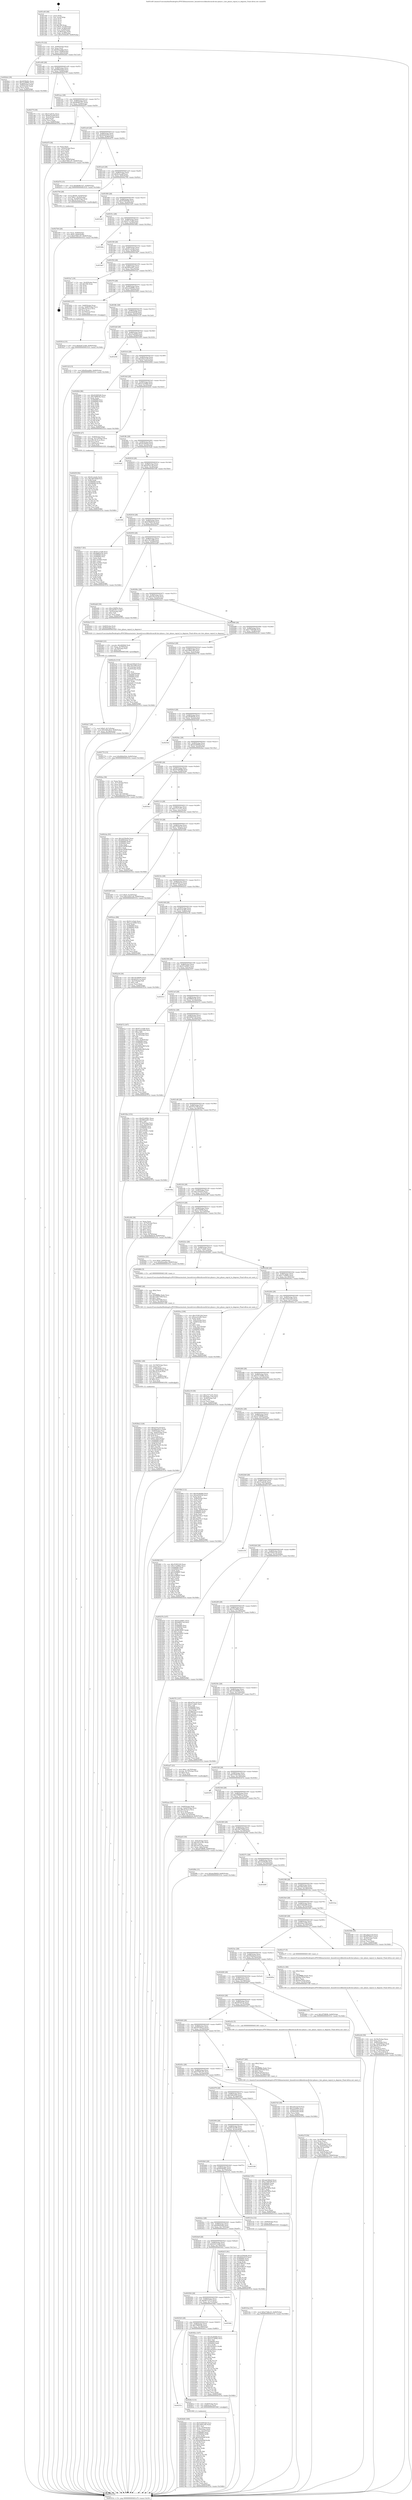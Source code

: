 digraph "0x401e40" {
  label = "0x401e40 (/mnt/c/Users/mathe/Desktop/tcc/POCII/binaries/extr_linuxdriversclkhisiliconclk-hisi-phase.c_hisi_phase_regval_to_degrees_Final-ollvm.out::main(0))"
  labelloc = "t"
  node[shape=record]

  Entry [label="",width=0.3,height=0.3,shape=circle,fillcolor=black,style=filled]
  "0x401e70" [label="{
     0x401e70 [32]\l
     | [instrs]\l
     &nbsp;&nbsp;0x401e70 \<+6\>: mov -0x84(%rbp),%eax\l
     &nbsp;&nbsp;0x401e76 \<+2\>: mov %eax,%ecx\l
     &nbsp;&nbsp;0x401e78 \<+6\>: sub $0x82eaafbe,%ecx\l
     &nbsp;&nbsp;0x401e7e \<+6\>: mov %eax,-0x88(%rbp)\l
     &nbsp;&nbsp;0x401e84 \<+6\>: mov %ecx,-0x8c(%rbp)\l
     &nbsp;&nbsp;0x401e8a \<+6\>: je 0000000000402fe4 \<main+0x11a4\>\l
  }"]
  "0x402fe4" [label="{
     0x402fe4 [30]\l
     | [instrs]\l
     &nbsp;&nbsp;0x402fe4 \<+5\>: mov $0x605fb40c,%eax\l
     &nbsp;&nbsp;0x402fe9 \<+5\>: mov $0xa2e6890c,%ecx\l
     &nbsp;&nbsp;0x402fee \<+3\>: mov -0x80(%rbp),%edx\l
     &nbsp;&nbsp;0x402ff1 \<+3\>: cmp -0x54(%rbp),%edx\l
     &nbsp;&nbsp;0x402ff4 \<+3\>: cmovl %ecx,%eax\l
     &nbsp;&nbsp;0x402ff7 \<+6\>: mov %eax,-0x84(%rbp)\l
     &nbsp;&nbsp;0x402ffd \<+5\>: jmp 000000000040351b \<main+0x16db\>\l
  }"]
  "0x401e90" [label="{
     0x401e90 [28]\l
     | [instrs]\l
     &nbsp;&nbsp;0x401e90 \<+5\>: jmp 0000000000401e95 \<main+0x55\>\l
     &nbsp;&nbsp;0x401e95 \<+6\>: mov -0x88(%rbp),%eax\l
     &nbsp;&nbsp;0x401e9b \<+5\>: sub $0x846ef24d,%eax\l
     &nbsp;&nbsp;0x401ea0 \<+6\>: mov %eax,-0x90(%rbp)\l
     &nbsp;&nbsp;0x401ea6 \<+6\>: je 000000000040277f \<main+0x93f\>\l
  }"]
  Exit [label="",width=0.3,height=0.3,shape=circle,fillcolor=black,style=filled,peripheries=2]
  "0x40277f" [label="{
     0x40277f [30]\l
     | [instrs]\l
     &nbsp;&nbsp;0x40277f \<+5\>: mov $0x31abfc4c,%eax\l
     &nbsp;&nbsp;0x402784 \<+5\>: mov $0x8e3eaaff,%ecx\l
     &nbsp;&nbsp;0x402789 \<+3\>: mov -0x2c(%rbp),%edx\l
     &nbsp;&nbsp;0x40278c \<+3\>: cmp $0x0,%edx\l
     &nbsp;&nbsp;0x40278f \<+3\>: cmove %ecx,%eax\l
     &nbsp;&nbsp;0x402792 \<+6\>: mov %eax,-0x84(%rbp)\l
     &nbsp;&nbsp;0x402798 \<+5\>: jmp 000000000040351b \<main+0x16db\>\l
  }"]
  "0x401eac" [label="{
     0x401eac [28]\l
     | [instrs]\l
     &nbsp;&nbsp;0x401eac \<+5\>: jmp 0000000000401eb1 \<main+0x71\>\l
     &nbsp;&nbsp;0x401eb1 \<+6\>: mov -0x88(%rbp),%eax\l
     &nbsp;&nbsp;0x401eb7 \<+5\>: sub $0x8b981527,%eax\l
     &nbsp;&nbsp;0x401ebc \<+6\>: mov %eax,-0x94(%rbp)\l
     &nbsp;&nbsp;0x401ec2 \<+6\>: je 0000000000402d7f \<main+0xf3f\>\l
  }"]
  "0x40314a" [label="{
     0x40314a [15]\l
     | [instrs]\l
     &nbsp;&nbsp;0x40314a \<+10\>: movl $0xe73dbc23,-0x84(%rbp)\l
     &nbsp;&nbsp;0x403154 \<+5\>: jmp 000000000040351b \<main+0x16db\>\l
  }"]
  "0x402d7f" [label="{
     0x402d7f [36]\l
     | [instrs]\l
     &nbsp;&nbsp;0x402d7f \<+2\>: xor %eax,%eax\l
     &nbsp;&nbsp;0x402d81 \<+3\>: mov -0x64(%rbp),%ecx\l
     &nbsp;&nbsp;0x402d84 \<+2\>: mov %eax,%edx\l
     &nbsp;&nbsp;0x402d86 \<+2\>: sub %ecx,%edx\l
     &nbsp;&nbsp;0x402d88 \<+2\>: mov %eax,%ecx\l
     &nbsp;&nbsp;0x402d8a \<+3\>: sub $0x1,%ecx\l
     &nbsp;&nbsp;0x402d8d \<+2\>: add %ecx,%edx\l
     &nbsp;&nbsp;0x402d8f \<+2\>: sub %edx,%eax\l
     &nbsp;&nbsp;0x402d91 \<+3\>: mov %eax,-0x64(%rbp)\l
     &nbsp;&nbsp;0x402d94 \<+10\>: movl $0x57681c97,-0x84(%rbp)\l
     &nbsp;&nbsp;0x402d9e \<+5\>: jmp 000000000040351b \<main+0x16db\>\l
  }"]
  "0x401ec8" [label="{
     0x401ec8 [28]\l
     | [instrs]\l
     &nbsp;&nbsp;0x401ec8 \<+5\>: jmp 0000000000401ecd \<main+0x8d\>\l
     &nbsp;&nbsp;0x401ecd \<+6\>: mov -0x88(%rbp),%eax\l
     &nbsp;&nbsp;0x401ed3 \<+5\>: sub $0x8d2fc019,%eax\l
     &nbsp;&nbsp;0x401ed8 \<+6\>: mov %eax,-0x98(%rbp)\l
     &nbsp;&nbsp;0x401ede \<+6\>: je 0000000000402d70 \<main+0xf30\>\l
  }"]
  "0x40301d" [label="{
     0x40301d [15]\l
     | [instrs]\l
     &nbsp;&nbsp;0x40301d \<+10\>: movl $0x626723d9,-0x84(%rbp)\l
     &nbsp;&nbsp;0x403027 \<+5\>: jmp 000000000040351b \<main+0x16db\>\l
  }"]
  "0x402d70" [label="{
     0x402d70 [15]\l
     | [instrs]\l
     &nbsp;&nbsp;0x402d70 \<+10\>: movl $0x8b981527,-0x84(%rbp)\l
     &nbsp;&nbsp;0x402d7a \<+5\>: jmp 000000000040351b \<main+0x16db\>\l
  }"]
  "0x401ee4" [label="{
     0x401ee4 [28]\l
     | [instrs]\l
     &nbsp;&nbsp;0x401ee4 \<+5\>: jmp 0000000000401ee9 \<main+0xa9\>\l
     &nbsp;&nbsp;0x401ee9 \<+6\>: mov -0x88(%rbp),%eax\l
     &nbsp;&nbsp;0x401eef \<+5\>: sub $0x8e3eaaff,%eax\l
     &nbsp;&nbsp;0x401ef4 \<+6\>: mov %eax,-0x9c(%rbp)\l
     &nbsp;&nbsp;0x401efa \<+6\>: je 000000000040279d \<main+0x95d\>\l
  }"]
  "0x402f3f" [label="{
     0x402f3f [92]\l
     | [instrs]\l
     &nbsp;&nbsp;0x402f3f \<+5\>: mov $0x9c1a5afe,%edx\l
     &nbsp;&nbsp;0x402f44 \<+5\>: mov $0x360794df,%esi\l
     &nbsp;&nbsp;0x402f49 \<+3\>: xor %r8d,%r8d\l
     &nbsp;&nbsp;0x402f4c \<+8\>: mov 0x406060,%r9d\l
     &nbsp;&nbsp;0x402f54 \<+8\>: mov 0x406064,%r10d\l
     &nbsp;&nbsp;0x402f5c \<+4\>: sub $0x1,%r8d\l
     &nbsp;&nbsp;0x402f60 \<+3\>: mov %r9d,%r11d\l
     &nbsp;&nbsp;0x402f63 \<+3\>: add %r8d,%r11d\l
     &nbsp;&nbsp;0x402f66 \<+4\>: imul %r11d,%r9d\l
     &nbsp;&nbsp;0x402f6a \<+4\>: and $0x1,%r9d\l
     &nbsp;&nbsp;0x402f6e \<+4\>: cmp $0x0,%r9d\l
     &nbsp;&nbsp;0x402f72 \<+3\>: sete %bl\l
     &nbsp;&nbsp;0x402f75 \<+4\>: cmp $0xa,%r10d\l
     &nbsp;&nbsp;0x402f79 \<+4\>: setl %r14b\l
     &nbsp;&nbsp;0x402f7d \<+3\>: mov %bl,%r15b\l
     &nbsp;&nbsp;0x402f80 \<+3\>: and %r14b,%r15b\l
     &nbsp;&nbsp;0x402f83 \<+3\>: xor %r14b,%bl\l
     &nbsp;&nbsp;0x402f86 \<+3\>: or %bl,%r15b\l
     &nbsp;&nbsp;0x402f89 \<+4\>: test $0x1,%r15b\l
     &nbsp;&nbsp;0x402f8d \<+3\>: cmovne %esi,%edx\l
     &nbsp;&nbsp;0x402f90 \<+6\>: mov %edx,-0x84(%rbp)\l
     &nbsp;&nbsp;0x402f96 \<+5\>: jmp 000000000040351b \<main+0x16db\>\l
  }"]
  "0x40279d" [label="{
     0x40279d [28]\l
     | [instrs]\l
     &nbsp;&nbsp;0x40279d \<+8\>: movq $0x64,-0x50(%rbp)\l
     &nbsp;&nbsp;0x4027a5 \<+7\>: movl $0x1,-0x54(%rbp)\l
     &nbsp;&nbsp;0x4027ac \<+4\>: movslq -0x54(%rbp),%rax\l
     &nbsp;&nbsp;0x4027b0 \<+4\>: imul $0x18,%rax,%rdi\l
     &nbsp;&nbsp;0x4027b4 \<+5\>: call 0000000000401050 \<malloc@plt\>\l
     | [calls]\l
     &nbsp;&nbsp;0x401050 \{1\} (unknown)\l
  }"]
  "0x401f00" [label="{
     0x401f00 [28]\l
     | [instrs]\l
     &nbsp;&nbsp;0x401f00 \<+5\>: jmp 0000000000401f05 \<main+0xc5\>\l
     &nbsp;&nbsp;0x401f05 \<+6\>: mov -0x88(%rbp),%eax\l
     &nbsp;&nbsp;0x401f0b \<+5\>: sub $0x916065d6,%eax\l
     &nbsp;&nbsp;0x401f10 \<+6\>: mov %eax,-0xa0(%rbp)\l
     &nbsp;&nbsp;0x401f16 \<+6\>: je 00000000004033d5 \<main+0x1595\>\l
  }"]
  "0x402dc7" [label="{
     0x402dc7 [28]\l
     | [instrs]\l
     &nbsp;&nbsp;0x402dc7 \<+7\>: movl $0x0,-0x7c(%rbp)\l
     &nbsp;&nbsp;0x402dce \<+10\>: movl $0x5df2c816,-0x84(%rbp)\l
     &nbsp;&nbsp;0x402dd8 \<+6\>: mov %eax,-0x190(%rbp)\l
     &nbsp;&nbsp;0x402dde \<+5\>: jmp 000000000040351b \<main+0x16db\>\l
  }"]
  "0x4033d5" [label="{
     0x4033d5\l
  }", style=dashed]
  "0x401f1c" [label="{
     0x401f1c [28]\l
     | [instrs]\l
     &nbsp;&nbsp;0x401f1c \<+5\>: jmp 0000000000401f21 \<main+0xe1\>\l
     &nbsp;&nbsp;0x401f21 \<+6\>: mov -0x88(%rbp),%eax\l
     &nbsp;&nbsp;0x401f27 \<+5\>: sub $0x97c15af6,%eax\l
     &nbsp;&nbsp;0x401f2c \<+6\>: mov %eax,-0xa4(%rbp)\l
     &nbsp;&nbsp;0x401f32 \<+6\>: je 000000000040348a \<main+0x164a\>\l
  }"]
  "0x402db0" [label="{
     0x402db0 [23]\l
     | [instrs]\l
     &nbsp;&nbsp;0x402db0 \<+10\>: movabs $0x4040b6,%rdi\l
     &nbsp;&nbsp;0x402dba \<+3\>: mov %eax,-0x78(%rbp)\l
     &nbsp;&nbsp;0x402dbd \<+3\>: mov -0x78(%rbp),%esi\l
     &nbsp;&nbsp;0x402dc0 \<+2\>: mov $0x0,%al\l
     &nbsp;&nbsp;0x402dc2 \<+5\>: call 0000000000401040 \<printf@plt\>\l
     | [calls]\l
     &nbsp;&nbsp;0x401040 \{1\} (unknown)\l
  }"]
  "0x40348a" [label="{
     0x40348a\l
  }", style=dashed]
  "0x401f38" [label="{
     0x401f38 [28]\l
     | [instrs]\l
     &nbsp;&nbsp;0x401f38 \<+5\>: jmp 0000000000401f3d \<main+0xfd\>\l
     &nbsp;&nbsp;0x401f3d \<+6\>: mov -0x88(%rbp),%eax\l
     &nbsp;&nbsp;0x401f43 \<+5\>: sub $0x9c1a5afe,%eax\l
     &nbsp;&nbsp;0x401f48 \<+6\>: mov %eax,-0xa8(%rbp)\l
     &nbsp;&nbsp;0x401f4e \<+6\>: je 00000000004034b7 \<main+0x1677\>\l
  }"]
  "0x402c64" [label="{
     0x402c64 [50]\l
     | [instrs]\l
     &nbsp;&nbsp;0x402c64 \<+6\>: mov -0x18c(%rbp),%ecx\l
     &nbsp;&nbsp;0x402c6a \<+3\>: imul %eax,%ecx\l
     &nbsp;&nbsp;0x402c6d \<+4\>: mov -0x60(%rbp),%rsi\l
     &nbsp;&nbsp;0x402c71 \<+4\>: movslq -0x64(%rbp),%rdi\l
     &nbsp;&nbsp;0x402c75 \<+4\>: imul $0x18,%rdi,%rdi\l
     &nbsp;&nbsp;0x402c79 \<+3\>: add %rdi,%rsi\l
     &nbsp;&nbsp;0x402c7c \<+4\>: mov 0x10(%rsi),%rsi\l
     &nbsp;&nbsp;0x402c80 \<+4\>: movslq -0x74(%rbp),%rdi\l
     &nbsp;&nbsp;0x402c84 \<+3\>: mov %ecx,(%rsi,%rdi,4)\l
     &nbsp;&nbsp;0x402c87 \<+10\>: movl $0xca0e925,-0x84(%rbp)\l
     &nbsp;&nbsp;0x402c91 \<+5\>: jmp 000000000040351b \<main+0x16db\>\l
  }"]
  "0x4034b7" [label="{
     0x4034b7\l
  }", style=dashed]
  "0x401f54" [label="{
     0x401f54 [28]\l
     | [instrs]\l
     &nbsp;&nbsp;0x401f54 \<+5\>: jmp 0000000000401f59 \<main+0x119\>\l
     &nbsp;&nbsp;0x401f59 \<+6\>: mov -0x88(%rbp),%eax\l
     &nbsp;&nbsp;0x401f5f \<+5\>: sub $0x9f02a461,%eax\l
     &nbsp;&nbsp;0x401f64 \<+6\>: mov %eax,-0xac(%rbp)\l
     &nbsp;&nbsp;0x401f6a \<+6\>: je 00000000004033a7 \<main+0x1567\>\l
  }"]
  "0x402c3c" [label="{
     0x402c3c [40]\l
     | [instrs]\l
     &nbsp;&nbsp;0x402c3c \<+5\>: mov $0x2,%ecx\l
     &nbsp;&nbsp;0x402c41 \<+1\>: cltd\l
     &nbsp;&nbsp;0x402c42 \<+2\>: idiv %ecx\l
     &nbsp;&nbsp;0x402c44 \<+6\>: imul $0xfffffffe,%edx,%ecx\l
     &nbsp;&nbsp;0x402c4a \<+6\>: add $0x9ae7f252,%ecx\l
     &nbsp;&nbsp;0x402c50 \<+3\>: add $0x1,%ecx\l
     &nbsp;&nbsp;0x402c53 \<+6\>: sub $0x9ae7f252,%ecx\l
     &nbsp;&nbsp;0x402c59 \<+6\>: mov %ecx,-0x18c(%rbp)\l
     &nbsp;&nbsp;0x402c5f \<+5\>: call 0000000000401160 \<next_i\>\l
     | [calls]\l
     &nbsp;&nbsp;0x401160 \{1\} (/mnt/c/Users/mathe/Desktop/tcc/POCII/binaries/extr_linuxdriversclkhisiliconclk-hisi-phase.c_hisi_phase_regval_to_degrees_Final-ollvm.out::next_i)\l
  }"]
  "0x4033a7" [label="{
     0x4033a7 [19]\l
     | [instrs]\l
     &nbsp;&nbsp;0x4033a7 \<+3\>: mov -0x24(%rbp),%eax\l
     &nbsp;&nbsp;0x4033aa \<+7\>: add $0x180,%rsp\l
     &nbsp;&nbsp;0x4033b1 \<+1\>: pop %rbx\l
     &nbsp;&nbsp;0x4033b2 \<+2\>: pop %r12\l
     &nbsp;&nbsp;0x4033b4 \<+2\>: pop %r14\l
     &nbsp;&nbsp;0x4033b6 \<+2\>: pop %r15\l
     &nbsp;&nbsp;0x4033b8 \<+1\>: pop %rbp\l
     &nbsp;&nbsp;0x4033b9 \<+1\>: ret\l
  }"]
  "0x401f70" [label="{
     0x401f70 [28]\l
     | [instrs]\l
     &nbsp;&nbsp;0x401f70 \<+5\>: jmp 0000000000401f75 \<main+0x135\>\l
     &nbsp;&nbsp;0x401f75 \<+6\>: mov -0x88(%rbp),%eax\l
     &nbsp;&nbsp;0x401f7b \<+5\>: sub $0xa2e6890c,%eax\l
     &nbsp;&nbsp;0x401f80 \<+6\>: mov %eax,-0xb0(%rbp)\l
     &nbsp;&nbsp;0x401f86 \<+6\>: je 0000000000403002 \<main+0x11c2\>\l
  }"]
  "0x402aee" [label="{
     0x402aee [41]\l
     | [instrs]\l
     &nbsp;&nbsp;0x402aee \<+4\>: mov -0x60(%rbp),%rdi\l
     &nbsp;&nbsp;0x402af2 \<+4\>: movslq -0x64(%rbp),%rcx\l
     &nbsp;&nbsp;0x402af6 \<+4\>: imul $0x18,%rcx,%rcx\l
     &nbsp;&nbsp;0x402afa \<+3\>: add %rcx,%rdi\l
     &nbsp;&nbsp;0x402afd \<+4\>: mov %rax,0x10(%rdi)\l
     &nbsp;&nbsp;0x402b01 \<+7\>: movl $0x0,-0x74(%rbp)\l
     &nbsp;&nbsp;0x402b08 \<+10\>: movl $0xb58b6b3d,-0x84(%rbp)\l
     &nbsp;&nbsp;0x402b12 \<+5\>: jmp 000000000040351b \<main+0x16db\>\l
  }"]
  "0x403002" [label="{
     0x403002 [27]\l
     | [instrs]\l
     &nbsp;&nbsp;0x403002 \<+4\>: mov -0x60(%rbp),%rax\l
     &nbsp;&nbsp;0x403006 \<+4\>: movslq -0x80(%rbp),%rcx\l
     &nbsp;&nbsp;0x40300a \<+4\>: imul $0x18,%rcx,%rcx\l
     &nbsp;&nbsp;0x40300e \<+3\>: add %rcx,%rax\l
     &nbsp;&nbsp;0x403011 \<+4\>: mov 0x10(%rax),%rax\l
     &nbsp;&nbsp;0x403015 \<+3\>: mov %rax,%rdi\l
     &nbsp;&nbsp;0x403018 \<+5\>: call 0000000000401030 \<free@plt\>\l
     | [calls]\l
     &nbsp;&nbsp;0x401030 \{1\} (unknown)\l
  }"]
  "0x401f8c" [label="{
     0x401f8c [28]\l
     | [instrs]\l
     &nbsp;&nbsp;0x401f8c \<+5\>: jmp 0000000000401f91 \<main+0x151\>\l
     &nbsp;&nbsp;0x401f91 \<+6\>: mov -0x88(%rbp),%eax\l
     &nbsp;&nbsp;0x401f97 \<+5\>: sub $0xa424f1f6,%eax\l
     &nbsp;&nbsp;0x401f9c \<+6\>: mov %eax,-0xb4(%rbp)\l
     &nbsp;&nbsp;0x401fa2 \<+6\>: je 000000000040312f \<main+0x12ef\>\l
  }"]
  "0x402a7f" [label="{
     0x402a7f [54]\l
     | [instrs]\l
     &nbsp;&nbsp;0x402a7f \<+6\>: mov -0x188(%rbp),%ecx\l
     &nbsp;&nbsp;0x402a85 \<+3\>: imul %eax,%ecx\l
     &nbsp;&nbsp;0x402a88 \<+3\>: movslq %ecx,%rsi\l
     &nbsp;&nbsp;0x402a8b \<+4\>: mov -0x60(%rbp),%rdi\l
     &nbsp;&nbsp;0x402a8f \<+4\>: movslq -0x64(%rbp),%r8\l
     &nbsp;&nbsp;0x402a93 \<+4\>: imul $0x18,%r8,%r8\l
     &nbsp;&nbsp;0x402a97 \<+3\>: add %r8,%rdi\l
     &nbsp;&nbsp;0x402a9a \<+4\>: mov 0x8(%rdi),%rdi\l
     &nbsp;&nbsp;0x402a9e \<+4\>: movslq -0x6c(%rbp),%r8\l
     &nbsp;&nbsp;0x402aa2 \<+4\>: mov %rsi,(%rdi,%r8,8)\l
     &nbsp;&nbsp;0x402aa6 \<+10\>: movl $0x358f65ca,-0x84(%rbp)\l
     &nbsp;&nbsp;0x402ab0 \<+5\>: jmp 000000000040351b \<main+0x16db\>\l
  }"]
  "0x40312f" [label="{
     0x40312f [15]\l
     | [instrs]\l
     &nbsp;&nbsp;0x40312f \<+10\>: movl $0x82eaafbe,-0x84(%rbp)\l
     &nbsp;&nbsp;0x403139 \<+5\>: jmp 000000000040351b \<main+0x16db\>\l
  }"]
  "0x401fa8" [label="{
     0x401fa8 [28]\l
     | [instrs]\l
     &nbsp;&nbsp;0x401fa8 \<+5\>: jmp 0000000000401fad \<main+0x16d\>\l
     &nbsp;&nbsp;0x401fad \<+6\>: mov -0x88(%rbp),%eax\l
     &nbsp;&nbsp;0x401fb3 \<+5\>: sub $0xa5aef0d4,%eax\l
     &nbsp;&nbsp;0x401fb8 \<+6\>: mov %eax,-0xb8(%rbp)\l
     &nbsp;&nbsp;0x401fbe \<+6\>: je 0000000000403256 \<main+0x1416\>\l
  }"]
  "0x402a57" [label="{
     0x402a57 [40]\l
     | [instrs]\l
     &nbsp;&nbsp;0x402a57 \<+5\>: mov $0x2,%ecx\l
     &nbsp;&nbsp;0x402a5c \<+1\>: cltd\l
     &nbsp;&nbsp;0x402a5d \<+2\>: idiv %ecx\l
     &nbsp;&nbsp;0x402a5f \<+6\>: imul $0xfffffffe,%edx,%ecx\l
     &nbsp;&nbsp;0x402a65 \<+6\>: sub $0x85af5258,%ecx\l
     &nbsp;&nbsp;0x402a6b \<+3\>: add $0x1,%ecx\l
     &nbsp;&nbsp;0x402a6e \<+6\>: add $0x85af5258,%ecx\l
     &nbsp;&nbsp;0x402a74 \<+6\>: mov %ecx,-0x188(%rbp)\l
     &nbsp;&nbsp;0x402a7a \<+5\>: call 0000000000401160 \<next_i\>\l
     | [calls]\l
     &nbsp;&nbsp;0x401160 \{1\} (/mnt/c/Users/mathe/Desktop/tcc/POCII/binaries/extr_linuxdriversclkhisiliconclk-hisi-phase.c_hisi_phase_regval_to_degrees_Final-ollvm.out::next_i)\l
  }"]
  "0x403256" [label="{
     0x403256\l
  }", style=dashed]
  "0x401fc4" [label="{
     0x401fc4 [28]\l
     | [instrs]\l
     &nbsp;&nbsp;0x401fc4 \<+5\>: jmp 0000000000401fc9 \<main+0x189\>\l
     &nbsp;&nbsp;0x401fc9 \<+6\>: mov -0x88(%rbp),%eax\l
     &nbsp;&nbsp;0x401fcf \<+5\>: sub $0xabb21ea0,%eax\l
     &nbsp;&nbsp;0x401fd4 \<+6\>: mov %eax,-0xbc(%rbp)\l
     &nbsp;&nbsp;0x401fda \<+6\>: je 000000000040266d \<main+0x82d\>\l
  }"]
  "0x4028e2" [label="{
     0x4028e2 [126]\l
     | [instrs]\l
     &nbsp;&nbsp;0x4028e2 \<+5\>: mov $0xaf74ccc8,%ecx\l
     &nbsp;&nbsp;0x4028e7 \<+5\>: mov $0x46ba62c3,%edx\l
     &nbsp;&nbsp;0x4028ec \<+4\>: mov -0x60(%rbp),%rsi\l
     &nbsp;&nbsp;0x4028f0 \<+4\>: movslq -0x64(%rbp),%rdi\l
     &nbsp;&nbsp;0x4028f4 \<+4\>: imul $0x18,%rdi,%rdi\l
     &nbsp;&nbsp;0x4028f8 \<+3\>: add %rdi,%rsi\l
     &nbsp;&nbsp;0x4028fb \<+4\>: mov %rax,0x8(%rsi)\l
     &nbsp;&nbsp;0x4028ff \<+7\>: movl $0x0,-0x6c(%rbp)\l
     &nbsp;&nbsp;0x402906 \<+8\>: mov 0x406060,%r8d\l
     &nbsp;&nbsp;0x40290e \<+8\>: mov 0x406064,%r9d\l
     &nbsp;&nbsp;0x402916 \<+3\>: mov %r8d,%r10d\l
     &nbsp;&nbsp;0x402919 \<+7\>: add $0xdd576c03,%r10d\l
     &nbsp;&nbsp;0x402920 \<+4\>: sub $0x1,%r10d\l
     &nbsp;&nbsp;0x402924 \<+7\>: sub $0xdd576c03,%r10d\l
     &nbsp;&nbsp;0x40292b \<+4\>: imul %r10d,%r8d\l
     &nbsp;&nbsp;0x40292f \<+4\>: and $0x1,%r8d\l
     &nbsp;&nbsp;0x402933 \<+4\>: cmp $0x0,%r8d\l
     &nbsp;&nbsp;0x402937 \<+4\>: sete %r11b\l
     &nbsp;&nbsp;0x40293b \<+4\>: cmp $0xa,%r9d\l
     &nbsp;&nbsp;0x40293f \<+3\>: setl %bl\l
     &nbsp;&nbsp;0x402942 \<+3\>: mov %r11b,%r14b\l
     &nbsp;&nbsp;0x402945 \<+3\>: and %bl,%r14b\l
     &nbsp;&nbsp;0x402948 \<+3\>: xor %bl,%r11b\l
     &nbsp;&nbsp;0x40294b \<+3\>: or %r11b,%r14b\l
     &nbsp;&nbsp;0x40294e \<+4\>: test $0x1,%r14b\l
     &nbsp;&nbsp;0x402952 \<+3\>: cmovne %edx,%ecx\l
     &nbsp;&nbsp;0x402955 \<+6\>: mov %ecx,-0x84(%rbp)\l
     &nbsp;&nbsp;0x40295b \<+5\>: jmp 000000000040351b \<main+0x16db\>\l
  }"]
  "0x40266d" [label="{
     0x40266d [86]\l
     | [instrs]\l
     &nbsp;&nbsp;0x40266d \<+5\>: mov $0x916065d6,%eax\l
     &nbsp;&nbsp;0x402672 \<+5\>: mov $0x70f9918e,%ecx\l
     &nbsp;&nbsp;0x402677 \<+2\>: xor %edx,%edx\l
     &nbsp;&nbsp;0x402679 \<+7\>: mov 0x406060,%esi\l
     &nbsp;&nbsp;0x402680 \<+7\>: mov 0x406064,%edi\l
     &nbsp;&nbsp;0x402687 \<+3\>: sub $0x1,%edx\l
     &nbsp;&nbsp;0x40268a \<+3\>: mov %esi,%r8d\l
     &nbsp;&nbsp;0x40268d \<+3\>: add %edx,%r8d\l
     &nbsp;&nbsp;0x402690 \<+4\>: imul %r8d,%esi\l
     &nbsp;&nbsp;0x402694 \<+3\>: and $0x1,%esi\l
     &nbsp;&nbsp;0x402697 \<+3\>: cmp $0x0,%esi\l
     &nbsp;&nbsp;0x40269a \<+4\>: sete %r9b\l
     &nbsp;&nbsp;0x40269e \<+3\>: cmp $0xa,%edi\l
     &nbsp;&nbsp;0x4026a1 \<+4\>: setl %r10b\l
     &nbsp;&nbsp;0x4026a5 \<+3\>: mov %r9b,%r11b\l
     &nbsp;&nbsp;0x4026a8 \<+3\>: and %r10b,%r11b\l
     &nbsp;&nbsp;0x4026ab \<+3\>: xor %r10b,%r9b\l
     &nbsp;&nbsp;0x4026ae \<+3\>: or %r9b,%r11b\l
     &nbsp;&nbsp;0x4026b1 \<+4\>: test $0x1,%r11b\l
     &nbsp;&nbsp;0x4026b5 \<+3\>: cmovne %ecx,%eax\l
     &nbsp;&nbsp;0x4026b8 \<+6\>: mov %eax,-0x84(%rbp)\l
     &nbsp;&nbsp;0x4026be \<+5\>: jmp 000000000040351b \<main+0x16db\>\l
  }"]
  "0x401fe0" [label="{
     0x401fe0 [28]\l
     | [instrs]\l
     &nbsp;&nbsp;0x401fe0 \<+5\>: jmp 0000000000401fe5 \<main+0x1a5\>\l
     &nbsp;&nbsp;0x401fe5 \<+6\>: mov -0x88(%rbp),%eax\l
     &nbsp;&nbsp;0x401feb \<+5\>: sub $0xac2c4484,%eax\l
     &nbsp;&nbsp;0x401ff0 \<+6\>: mov %eax,-0xc0(%rbp)\l
     &nbsp;&nbsp;0x401ff6 \<+6\>: je 0000000000402f24 \<main+0x10e4\>\l
  }"]
  "0x4028b1" [label="{
     0x4028b1 [49]\l
     | [instrs]\l
     &nbsp;&nbsp;0x4028b1 \<+6\>: mov -0x184(%rbp),%ecx\l
     &nbsp;&nbsp;0x4028b7 \<+3\>: imul %eax,%ecx\l
     &nbsp;&nbsp;0x4028ba \<+4\>: mov -0x60(%rbp),%rsi\l
     &nbsp;&nbsp;0x4028be \<+4\>: movslq -0x64(%rbp),%rdi\l
     &nbsp;&nbsp;0x4028c2 \<+4\>: imul $0x18,%rdi,%rdi\l
     &nbsp;&nbsp;0x4028c6 \<+3\>: add %rdi,%rsi\l
     &nbsp;&nbsp;0x4028c9 \<+2\>: mov %ecx,(%rsi)\l
     &nbsp;&nbsp;0x4028cb \<+7\>: movl $0x1,-0x68(%rbp)\l
     &nbsp;&nbsp;0x4028d2 \<+4\>: movslq -0x68(%rbp),%rsi\l
     &nbsp;&nbsp;0x4028d6 \<+4\>: shl $0x3,%rsi\l
     &nbsp;&nbsp;0x4028da \<+3\>: mov %rsi,%rdi\l
     &nbsp;&nbsp;0x4028dd \<+5\>: call 0000000000401050 \<malloc@plt\>\l
     | [calls]\l
     &nbsp;&nbsp;0x401050 \{1\} (unknown)\l
  }"]
  "0x402f24" [label="{
     0x402f24 [27]\l
     | [instrs]\l
     &nbsp;&nbsp;0x402f24 \<+4\>: mov -0x60(%rbp),%rax\l
     &nbsp;&nbsp;0x402f28 \<+4\>: movslq -0x7c(%rbp),%rcx\l
     &nbsp;&nbsp;0x402f2c \<+4\>: imul $0x18,%rcx,%rcx\l
     &nbsp;&nbsp;0x402f30 \<+3\>: add %rcx,%rax\l
     &nbsp;&nbsp;0x402f33 \<+4\>: mov 0x8(%rax),%rax\l
     &nbsp;&nbsp;0x402f37 \<+3\>: mov %rax,%rdi\l
     &nbsp;&nbsp;0x402f3a \<+5\>: call 0000000000401030 \<free@plt\>\l
     | [calls]\l
     &nbsp;&nbsp;0x401030 \{1\} (unknown)\l
  }"]
  "0x401ffc" [label="{
     0x401ffc [28]\l
     | [instrs]\l
     &nbsp;&nbsp;0x401ffc \<+5\>: jmp 0000000000402001 \<main+0x1c1\>\l
     &nbsp;&nbsp;0x402001 \<+6\>: mov -0x88(%rbp),%eax\l
     &nbsp;&nbsp;0x402007 \<+5\>: sub $0xadc5b6a0,%eax\l
     &nbsp;&nbsp;0x40200c \<+6\>: mov %eax,-0xc4(%rbp)\l
     &nbsp;&nbsp;0x402012 \<+6\>: je 00000000004034a8 \<main+0x1668\>\l
  }"]
  "0x402889" [label="{
     0x402889 [40]\l
     | [instrs]\l
     &nbsp;&nbsp;0x402889 \<+5\>: mov $0x2,%ecx\l
     &nbsp;&nbsp;0x40288e \<+1\>: cltd\l
     &nbsp;&nbsp;0x40288f \<+2\>: idiv %ecx\l
     &nbsp;&nbsp;0x402891 \<+6\>: imul $0xfffffffe,%edx,%ecx\l
     &nbsp;&nbsp;0x402897 \<+6\>: add $0x1b827506,%ecx\l
     &nbsp;&nbsp;0x40289d \<+3\>: add $0x1,%ecx\l
     &nbsp;&nbsp;0x4028a0 \<+6\>: sub $0x1b827506,%ecx\l
     &nbsp;&nbsp;0x4028a6 \<+6\>: mov %ecx,-0x184(%rbp)\l
     &nbsp;&nbsp;0x4028ac \<+5\>: call 0000000000401160 \<next_i\>\l
     | [calls]\l
     &nbsp;&nbsp;0x401160 \{1\} (/mnt/c/Users/mathe/Desktop/tcc/POCII/binaries/extr_linuxdriversclkhisiliconclk-hisi-phase.c_hisi_phase_regval_to_degrees_Final-ollvm.out::next_i)\l
  }"]
  "0x4034a8" [label="{
     0x4034a8\l
  }", style=dashed]
  "0x402018" [label="{
     0x402018 [28]\l
     | [instrs]\l
     &nbsp;&nbsp;0x402018 \<+5\>: jmp 000000000040201d \<main+0x1dd\>\l
     &nbsp;&nbsp;0x40201d \<+6\>: mov -0x88(%rbp),%eax\l
     &nbsp;&nbsp;0x402023 \<+5\>: sub $0xaf74ccc8,%eax\l
     &nbsp;&nbsp;0x402028 \<+6\>: mov %eax,-0xc8(%rbp)\l
     &nbsp;&nbsp;0x40202e \<+6\>: je 00000000004033f4 \<main+0x15b4\>\l
  }"]
  "0x4027b9" [label="{
     0x4027b9 [26]\l
     | [instrs]\l
     &nbsp;&nbsp;0x4027b9 \<+4\>: mov %rax,-0x60(%rbp)\l
     &nbsp;&nbsp;0x4027bd \<+7\>: movl $0x0,-0x64(%rbp)\l
     &nbsp;&nbsp;0x4027c4 \<+10\>: movl $0x57681c97,-0x84(%rbp)\l
     &nbsp;&nbsp;0x4027ce \<+5\>: jmp 000000000040351b \<main+0x16db\>\l
  }"]
  "0x4033f4" [label="{
     0x4033f4\l
  }", style=dashed]
  "0x402034" [label="{
     0x402034 [28]\l
     | [instrs]\l
     &nbsp;&nbsp;0x402034 \<+5\>: jmp 0000000000402039 \<main+0x1f9\>\l
     &nbsp;&nbsp;0x402039 \<+6\>: mov -0x88(%rbp),%eax\l
     &nbsp;&nbsp;0x40203f \<+5\>: sub $0xb58b6b3d,%eax\l
     &nbsp;&nbsp;0x402044 \<+6\>: mov %eax,-0xcc(%rbp)\l
     &nbsp;&nbsp;0x40204a \<+6\>: je 0000000000402b17 \<main+0xcd7\>\l
  }"]
  "0x4026d0" [label="{
     0x4026d0 [160]\l
     | [instrs]\l
     &nbsp;&nbsp;0x4026d0 \<+5\>: mov $0x916065d6,%ecx\l
     &nbsp;&nbsp;0x4026d5 \<+5\>: mov $0xc960cc84,%edx\l
     &nbsp;&nbsp;0x4026da \<+3\>: mov $0x1,%sil\l
     &nbsp;&nbsp;0x4026dd \<+3\>: mov %eax,-0x44(%rbp)\l
     &nbsp;&nbsp;0x4026e0 \<+3\>: mov -0x44(%rbp),%eax\l
     &nbsp;&nbsp;0x4026e3 \<+3\>: mov %eax,-0x2c(%rbp)\l
     &nbsp;&nbsp;0x4026e6 \<+7\>: mov 0x406060,%eax\l
     &nbsp;&nbsp;0x4026ed \<+8\>: mov 0x406064,%r8d\l
     &nbsp;&nbsp;0x4026f5 \<+3\>: mov %eax,%r9d\l
     &nbsp;&nbsp;0x4026f8 \<+7\>: add $0xfcb009df,%r9d\l
     &nbsp;&nbsp;0x4026ff \<+4\>: sub $0x1,%r9d\l
     &nbsp;&nbsp;0x402703 \<+7\>: sub $0xfcb009df,%r9d\l
     &nbsp;&nbsp;0x40270a \<+4\>: imul %r9d,%eax\l
     &nbsp;&nbsp;0x40270e \<+3\>: and $0x1,%eax\l
     &nbsp;&nbsp;0x402711 \<+3\>: cmp $0x0,%eax\l
     &nbsp;&nbsp;0x402714 \<+4\>: sete %r10b\l
     &nbsp;&nbsp;0x402718 \<+4\>: cmp $0xa,%r8d\l
     &nbsp;&nbsp;0x40271c \<+4\>: setl %r11b\l
     &nbsp;&nbsp;0x402720 \<+3\>: mov %r10b,%bl\l
     &nbsp;&nbsp;0x402723 \<+3\>: xor $0xff,%bl\l
     &nbsp;&nbsp;0x402726 \<+3\>: mov %r11b,%r14b\l
     &nbsp;&nbsp;0x402729 \<+4\>: xor $0xff,%r14b\l
     &nbsp;&nbsp;0x40272d \<+4\>: xor $0x0,%sil\l
     &nbsp;&nbsp;0x402731 \<+3\>: mov %bl,%r15b\l
     &nbsp;&nbsp;0x402734 \<+4\>: and $0x0,%r15b\l
     &nbsp;&nbsp;0x402738 \<+3\>: and %sil,%r10b\l
     &nbsp;&nbsp;0x40273b \<+3\>: mov %r14b,%r12b\l
     &nbsp;&nbsp;0x40273e \<+4\>: and $0x0,%r12b\l
     &nbsp;&nbsp;0x402742 \<+3\>: and %sil,%r11b\l
     &nbsp;&nbsp;0x402745 \<+3\>: or %r10b,%r15b\l
     &nbsp;&nbsp;0x402748 \<+3\>: or %r11b,%r12b\l
     &nbsp;&nbsp;0x40274b \<+3\>: xor %r12b,%r15b\l
     &nbsp;&nbsp;0x40274e \<+3\>: or %r14b,%bl\l
     &nbsp;&nbsp;0x402751 \<+3\>: xor $0xff,%bl\l
     &nbsp;&nbsp;0x402754 \<+4\>: or $0x0,%sil\l
     &nbsp;&nbsp;0x402758 \<+3\>: and %sil,%bl\l
     &nbsp;&nbsp;0x40275b \<+3\>: or %bl,%r15b\l
     &nbsp;&nbsp;0x40275e \<+4\>: test $0x1,%r15b\l
     &nbsp;&nbsp;0x402762 \<+3\>: cmovne %edx,%ecx\l
     &nbsp;&nbsp;0x402765 \<+6\>: mov %ecx,-0x84(%rbp)\l
     &nbsp;&nbsp;0x40276b \<+5\>: jmp 000000000040351b \<main+0x16db\>\l
  }"]
  "0x402b17" [label="{
     0x402b17 [91]\l
     | [instrs]\l
     &nbsp;&nbsp;0x402b17 \<+5\>: mov $0x97c15af6,%eax\l
     &nbsp;&nbsp;0x402b1c \<+5\>: mov $0xf8865e3b,%ecx\l
     &nbsp;&nbsp;0x402b21 \<+7\>: mov 0x406060,%edx\l
     &nbsp;&nbsp;0x402b28 \<+7\>: mov 0x406064,%esi\l
     &nbsp;&nbsp;0x402b2f \<+2\>: mov %edx,%edi\l
     &nbsp;&nbsp;0x402b31 \<+6\>: sub $0xc19cf9a5,%edi\l
     &nbsp;&nbsp;0x402b37 \<+3\>: sub $0x1,%edi\l
     &nbsp;&nbsp;0x402b3a \<+6\>: add $0xc19cf9a5,%edi\l
     &nbsp;&nbsp;0x402b40 \<+3\>: imul %edi,%edx\l
     &nbsp;&nbsp;0x402b43 \<+3\>: and $0x1,%edx\l
     &nbsp;&nbsp;0x402b46 \<+3\>: cmp $0x0,%edx\l
     &nbsp;&nbsp;0x402b49 \<+4\>: sete %r8b\l
     &nbsp;&nbsp;0x402b4d \<+3\>: cmp $0xa,%esi\l
     &nbsp;&nbsp;0x402b50 \<+4\>: setl %r9b\l
     &nbsp;&nbsp;0x402b54 \<+3\>: mov %r8b,%r10b\l
     &nbsp;&nbsp;0x402b57 \<+3\>: and %r9b,%r10b\l
     &nbsp;&nbsp;0x402b5a \<+3\>: xor %r9b,%r8b\l
     &nbsp;&nbsp;0x402b5d \<+3\>: or %r8b,%r10b\l
     &nbsp;&nbsp;0x402b60 \<+4\>: test $0x1,%r10b\l
     &nbsp;&nbsp;0x402b64 \<+3\>: cmovne %ecx,%eax\l
     &nbsp;&nbsp;0x402b67 \<+6\>: mov %eax,-0x84(%rbp)\l
     &nbsp;&nbsp;0x402b6d \<+5\>: jmp 000000000040351b \<main+0x16db\>\l
  }"]
  "0x402050" [label="{
     0x402050 [28]\l
     | [instrs]\l
     &nbsp;&nbsp;0x402050 \<+5\>: jmp 0000000000402055 \<main+0x215\>\l
     &nbsp;&nbsp;0x402055 \<+6\>: mov -0x88(%rbp),%eax\l
     &nbsp;&nbsp;0x40205b \<+5\>: sub $0xc301ef48,%eax\l
     &nbsp;&nbsp;0x402060 \<+6\>: mov %eax,-0xd0(%rbp)\l
     &nbsp;&nbsp;0x402066 \<+6\>: je 0000000000402eb0 \<main+0x1070\>\l
  }"]
  "0x40253c" [label="{
     0x40253c\l
  }", style=dashed]
  "0x402eb0" [label="{
     0x402eb0 [30]\l
     | [instrs]\l
     &nbsp;&nbsp;0x402eb0 \<+5\>: mov $0xe336f5b,%eax\l
     &nbsp;&nbsp;0x402eb5 \<+5\>: mov $0xe87f41c3,%ecx\l
     &nbsp;&nbsp;0x402eba \<+3\>: mov -0x25(%rbp),%dl\l
     &nbsp;&nbsp;0x402ebd \<+3\>: test $0x1,%dl\l
     &nbsp;&nbsp;0x402ec0 \<+3\>: cmovne %ecx,%eax\l
     &nbsp;&nbsp;0x402ec3 \<+6\>: mov %eax,-0x84(%rbp)\l
     &nbsp;&nbsp;0x402ec9 \<+5\>: jmp 000000000040351b \<main+0x16db\>\l
  }"]
  "0x40206c" [label="{
     0x40206c [28]\l
     | [instrs]\l
     &nbsp;&nbsp;0x40206c \<+5\>: jmp 0000000000402071 \<main+0x231\>\l
     &nbsp;&nbsp;0x402071 \<+6\>: mov -0x88(%rbp),%eax\l
     &nbsp;&nbsp;0x402077 \<+5\>: sub $0xc45a3218,%eax\l
     &nbsp;&nbsp;0x40207c \<+6\>: mov %eax,-0xd4(%rbp)\l
     &nbsp;&nbsp;0x402082 \<+6\>: je 0000000000402da3 \<main+0xf63\>\l
  }"]
  "0x4026c3" [label="{
     0x4026c3 [13]\l
     | [instrs]\l
     &nbsp;&nbsp;0x4026c3 \<+4\>: mov -0x40(%rbp),%rax\l
     &nbsp;&nbsp;0x4026c7 \<+4\>: mov 0x8(%rax),%rdi\l
     &nbsp;&nbsp;0x4026cb \<+5\>: call 0000000000401060 \<atoi@plt\>\l
     | [calls]\l
     &nbsp;&nbsp;0x401060 \{1\} (unknown)\l
  }"]
  "0x402da3" [label="{
     0x402da3 [13]\l
     | [instrs]\l
     &nbsp;&nbsp;0x402da3 \<+4\>: mov -0x60(%rbp),%rdi\l
     &nbsp;&nbsp;0x402da7 \<+4\>: mov -0x50(%rbp),%rsi\l
     &nbsp;&nbsp;0x402dab \<+5\>: call 0000000000401620 \<hisi_phase_regval_to_degrees\>\l
     | [calls]\l
     &nbsp;&nbsp;0x401620 \{1\} (/mnt/c/Users/mathe/Desktop/tcc/POCII/binaries/extr_linuxdriversclkhisiliconclk-hisi-phase.c_hisi_phase_regval_to_degrees_Final-ollvm.out::hisi_phase_regval_to_degrees)\l
  }"]
  "0x402088" [label="{
     0x402088 [28]\l
     | [instrs]\l
     &nbsp;&nbsp;0x402088 \<+5\>: jmp 000000000040208d \<main+0x24d\>\l
     &nbsp;&nbsp;0x40208d \<+6\>: mov -0x88(%rbp),%eax\l
     &nbsp;&nbsp;0x402093 \<+5\>: sub $0xc730b5d9,%eax\l
     &nbsp;&nbsp;0x402098 \<+6\>: mov %eax,-0xd8(%rbp)\l
     &nbsp;&nbsp;0x40209e \<+6\>: je 0000000000402e3e \<main+0xffe\>\l
  }"]
  "0x402520" [label="{
     0x402520 [28]\l
     | [instrs]\l
     &nbsp;&nbsp;0x402520 \<+5\>: jmp 0000000000402525 \<main+0x6e5\>\l
     &nbsp;&nbsp;0x402525 \<+6\>: mov -0x88(%rbp),%eax\l
     &nbsp;&nbsp;0x40252b \<+5\>: sub $0x70f9918e,%eax\l
     &nbsp;&nbsp;0x402530 \<+6\>: mov %eax,-0x180(%rbp)\l
     &nbsp;&nbsp;0x402536 \<+6\>: je 00000000004026c3 \<main+0x883\>\l
  }"]
  "0x402e3e" [label="{
     0x402e3e [114]\l
     | [instrs]\l
     &nbsp;&nbsp;0x402e3e \<+5\>: mov $0xadc5b6a0,%eax\l
     &nbsp;&nbsp;0x402e43 \<+5\>: mov $0xc301ef48,%ecx\l
     &nbsp;&nbsp;0x402e48 \<+3\>: mov -0x7c(%rbp),%edx\l
     &nbsp;&nbsp;0x402e4b \<+3\>: cmp -0x54(%rbp),%edx\l
     &nbsp;&nbsp;0x402e4e \<+4\>: setl %sil\l
     &nbsp;&nbsp;0x402e52 \<+4\>: and $0x1,%sil\l
     &nbsp;&nbsp;0x402e56 \<+4\>: mov %sil,-0x25(%rbp)\l
     &nbsp;&nbsp;0x402e5a \<+7\>: mov 0x406060,%edx\l
     &nbsp;&nbsp;0x402e61 \<+7\>: mov 0x406064,%edi\l
     &nbsp;&nbsp;0x402e68 \<+3\>: mov %edx,%r8d\l
     &nbsp;&nbsp;0x402e6b \<+7\>: add $0xdcb6117f,%r8d\l
     &nbsp;&nbsp;0x402e72 \<+4\>: sub $0x1,%r8d\l
     &nbsp;&nbsp;0x402e76 \<+7\>: sub $0xdcb6117f,%r8d\l
     &nbsp;&nbsp;0x402e7d \<+4\>: imul %r8d,%edx\l
     &nbsp;&nbsp;0x402e81 \<+3\>: and $0x1,%edx\l
     &nbsp;&nbsp;0x402e84 \<+3\>: cmp $0x0,%edx\l
     &nbsp;&nbsp;0x402e87 \<+4\>: sete %sil\l
     &nbsp;&nbsp;0x402e8b \<+3\>: cmp $0xa,%edi\l
     &nbsp;&nbsp;0x402e8e \<+4\>: setl %r9b\l
     &nbsp;&nbsp;0x402e92 \<+3\>: mov %sil,%r10b\l
     &nbsp;&nbsp;0x402e95 \<+3\>: and %r9b,%r10b\l
     &nbsp;&nbsp;0x402e98 \<+3\>: xor %r9b,%sil\l
     &nbsp;&nbsp;0x402e9b \<+3\>: or %sil,%r10b\l
     &nbsp;&nbsp;0x402e9e \<+4\>: test $0x1,%r10b\l
     &nbsp;&nbsp;0x402ea2 \<+3\>: cmovne %ecx,%eax\l
     &nbsp;&nbsp;0x402ea5 \<+6\>: mov %eax,-0x84(%rbp)\l
     &nbsp;&nbsp;0x402eab \<+5\>: jmp 000000000040351b \<main+0x16db\>\l
  }"]
  "0x4020a4" [label="{
     0x4020a4 [28]\l
     | [instrs]\l
     &nbsp;&nbsp;0x4020a4 \<+5\>: jmp 00000000004020a9 \<main+0x269\>\l
     &nbsp;&nbsp;0x4020a9 \<+6\>: mov -0x88(%rbp),%eax\l
     &nbsp;&nbsp;0x4020af \<+5\>: sub $0xc960cc84,%eax\l
     &nbsp;&nbsp;0x4020b4 \<+6\>: mov %eax,-0xdc(%rbp)\l
     &nbsp;&nbsp;0x4020ba \<+6\>: je 0000000000402770 \<main+0x930\>\l
  }"]
  "0x4034fd" [label="{
     0x4034fd\l
  }", style=dashed]
  "0x402770" [label="{
     0x402770 [15]\l
     | [instrs]\l
     &nbsp;&nbsp;0x402770 \<+10\>: movl $0x846ef24d,-0x84(%rbp)\l
     &nbsp;&nbsp;0x40277a \<+5\>: jmp 000000000040351b \<main+0x16db\>\l
  }"]
  "0x4020c0" [label="{
     0x4020c0 [28]\l
     | [instrs]\l
     &nbsp;&nbsp;0x4020c0 \<+5\>: jmp 00000000004020c5 \<main+0x285\>\l
     &nbsp;&nbsp;0x4020c5 \<+6\>: mov -0x88(%rbp),%eax\l
     &nbsp;&nbsp;0x4020cb \<+5\>: sub $0xd93862f5,%eax\l
     &nbsp;&nbsp;0x4020d0 \<+6\>: mov %eax,-0xe0(%rbp)\l
     &nbsp;&nbsp;0x4020d6 \<+6\>: je 00000000004025bf \<main+0x77f\>\l
  }"]
  "0x402504" [label="{
     0x402504 [28]\l
     | [instrs]\l
     &nbsp;&nbsp;0x402504 \<+5\>: jmp 0000000000402509 \<main+0x6c9\>\l
     &nbsp;&nbsp;0x402509 \<+6\>: mov -0x88(%rbp),%eax\l
     &nbsp;&nbsp;0x40250f \<+5\>: sub $0x6b7147c3,%eax\l
     &nbsp;&nbsp;0x402514 \<+6\>: mov %eax,-0x17c(%rbp)\l
     &nbsp;&nbsp;0x40251a \<+6\>: je 00000000004034fd \<main+0x16bd\>\l
  }"]
  "0x4025bf" [label="{
     0x4025bf\l
  }", style=dashed]
  "0x4020dc" [label="{
     0x4020dc [28]\l
     | [instrs]\l
     &nbsp;&nbsp;0x4020dc \<+5\>: jmp 00000000004020e1 \<main+0x2a1\>\l
     &nbsp;&nbsp;0x4020e1 \<+6\>: mov -0x88(%rbp),%eax\l
     &nbsp;&nbsp;0x4020e7 \<+5\>: sub $0xde29b82f,%eax\l
     &nbsp;&nbsp;0x4020ec \<+6\>: mov %eax,-0xe4(%rbp)\l
     &nbsp;&nbsp;0x4020f2 \<+6\>: je 0000000000402faa \<main+0x116a\>\l
  }"]
  "0x40302c" [label="{
     0x40302c [147]\l
     | [instrs]\l
     &nbsp;&nbsp;0x40302c \<+5\>: mov $0xe0ad6d8d,%eax\l
     &nbsp;&nbsp;0x403031 \<+5\>: mov $0x23116082,%ecx\l
     &nbsp;&nbsp;0x403036 \<+2\>: mov $0x1,%dl\l
     &nbsp;&nbsp;0x403038 \<+7\>: mov 0x406060,%esi\l
     &nbsp;&nbsp;0x40303f \<+7\>: mov 0x406064,%edi\l
     &nbsp;&nbsp;0x403046 \<+3\>: mov %esi,%r8d\l
     &nbsp;&nbsp;0x403049 \<+7\>: sub $0xc043b413,%r8d\l
     &nbsp;&nbsp;0x403050 \<+4\>: sub $0x1,%r8d\l
     &nbsp;&nbsp;0x403054 \<+7\>: add $0xc043b413,%r8d\l
     &nbsp;&nbsp;0x40305b \<+4\>: imul %r8d,%esi\l
     &nbsp;&nbsp;0x40305f \<+3\>: and $0x1,%esi\l
     &nbsp;&nbsp;0x403062 \<+3\>: cmp $0x0,%esi\l
     &nbsp;&nbsp;0x403065 \<+4\>: sete %r9b\l
     &nbsp;&nbsp;0x403069 \<+3\>: cmp $0xa,%edi\l
     &nbsp;&nbsp;0x40306c \<+4\>: setl %r10b\l
     &nbsp;&nbsp;0x403070 \<+3\>: mov %r9b,%r11b\l
     &nbsp;&nbsp;0x403073 \<+4\>: xor $0xff,%r11b\l
     &nbsp;&nbsp;0x403077 \<+3\>: mov %r10b,%bl\l
     &nbsp;&nbsp;0x40307a \<+3\>: xor $0xff,%bl\l
     &nbsp;&nbsp;0x40307d \<+3\>: xor $0x0,%dl\l
     &nbsp;&nbsp;0x403080 \<+3\>: mov %r11b,%r14b\l
     &nbsp;&nbsp;0x403083 \<+4\>: and $0x0,%r14b\l
     &nbsp;&nbsp;0x403087 \<+3\>: and %dl,%r9b\l
     &nbsp;&nbsp;0x40308a \<+3\>: mov %bl,%r15b\l
     &nbsp;&nbsp;0x40308d \<+4\>: and $0x0,%r15b\l
     &nbsp;&nbsp;0x403091 \<+3\>: and %dl,%r10b\l
     &nbsp;&nbsp;0x403094 \<+3\>: or %r9b,%r14b\l
     &nbsp;&nbsp;0x403097 \<+3\>: or %r10b,%r15b\l
     &nbsp;&nbsp;0x40309a \<+3\>: xor %r15b,%r14b\l
     &nbsp;&nbsp;0x40309d \<+3\>: or %bl,%r11b\l
     &nbsp;&nbsp;0x4030a0 \<+4\>: xor $0xff,%r11b\l
     &nbsp;&nbsp;0x4030a4 \<+3\>: or $0x0,%dl\l
     &nbsp;&nbsp;0x4030a7 \<+3\>: and %dl,%r11b\l
     &nbsp;&nbsp;0x4030aa \<+3\>: or %r11b,%r14b\l
     &nbsp;&nbsp;0x4030ad \<+4\>: test $0x1,%r14b\l
     &nbsp;&nbsp;0x4030b1 \<+3\>: cmovne %ecx,%eax\l
     &nbsp;&nbsp;0x4030b4 \<+6\>: mov %eax,-0x84(%rbp)\l
     &nbsp;&nbsp;0x4030ba \<+5\>: jmp 000000000040351b \<main+0x16db\>\l
  }"]
  "0x402faa" [label="{
     0x402faa [36]\l
     | [instrs]\l
     &nbsp;&nbsp;0x402faa \<+2\>: xor %eax,%eax\l
     &nbsp;&nbsp;0x402fac \<+3\>: mov -0x7c(%rbp),%ecx\l
     &nbsp;&nbsp;0x402faf \<+2\>: mov %eax,%edx\l
     &nbsp;&nbsp;0x402fb1 \<+2\>: sub %ecx,%edx\l
     &nbsp;&nbsp;0x402fb3 \<+2\>: mov %eax,%ecx\l
     &nbsp;&nbsp;0x402fb5 \<+3\>: sub $0x1,%ecx\l
     &nbsp;&nbsp;0x402fb8 \<+2\>: add %ecx,%edx\l
     &nbsp;&nbsp;0x402fba \<+2\>: sub %edx,%eax\l
     &nbsp;&nbsp;0x402fbc \<+3\>: mov %eax,-0x7c(%rbp)\l
     &nbsp;&nbsp;0x402fbf \<+10\>: movl $0x5df2c816,-0x84(%rbp)\l
     &nbsp;&nbsp;0x402fc9 \<+5\>: jmp 000000000040351b \<main+0x16db\>\l
  }"]
  "0x4020f8" [label="{
     0x4020f8 [28]\l
     | [instrs]\l
     &nbsp;&nbsp;0x4020f8 \<+5\>: jmp 00000000004020fd \<main+0x2bd\>\l
     &nbsp;&nbsp;0x4020fd \<+6\>: mov -0x88(%rbp),%eax\l
     &nbsp;&nbsp;0x402103 \<+5\>: sub $0xe0ad6d8d,%eax\l
     &nbsp;&nbsp;0x402108 \<+6\>: mov %eax,-0xe8(%rbp)\l
     &nbsp;&nbsp;0x40210e \<+6\>: je 00000000004034e1 \<main+0x16a1\>\l
  }"]
  "0x4024e8" [label="{
     0x4024e8 [28]\l
     | [instrs]\l
     &nbsp;&nbsp;0x4024e8 \<+5\>: jmp 00000000004024ed \<main+0x6ad\>\l
     &nbsp;&nbsp;0x4024ed \<+6\>: mov -0x88(%rbp),%eax\l
     &nbsp;&nbsp;0x4024f3 \<+5\>: sub $0x626723d9,%eax\l
     &nbsp;&nbsp;0x4024f8 \<+6\>: mov %eax,-0x178(%rbp)\l
     &nbsp;&nbsp;0x4024fe \<+6\>: je 000000000040302c \<main+0x11ec\>\l
  }"]
  "0x4034e1" [label="{
     0x4034e1\l
  }", style=dashed]
  "0x402114" [label="{
     0x402114 [28]\l
     | [instrs]\l
     &nbsp;&nbsp;0x402114 \<+5\>: jmp 0000000000402119 \<main+0x2d9\>\l
     &nbsp;&nbsp;0x402119 \<+6\>: mov -0x88(%rbp),%eax\l
     &nbsp;&nbsp;0x40211f \<+5\>: sub $0xe7271e51,%eax\l
     &nbsp;&nbsp;0x402124 \<+6\>: mov %eax,-0xec(%rbp)\l
     &nbsp;&nbsp;0x40212a \<+6\>: je 0000000000402cba \<main+0xe7a\>\l
  }"]
  "0x402d15" [label="{
     0x402d15 [91]\l
     | [instrs]\l
     &nbsp;&nbsp;0x402d15 \<+5\>: mov $0x3a556e0b,%eax\l
     &nbsp;&nbsp;0x402d1a \<+5\>: mov $0x8d2fc019,%ecx\l
     &nbsp;&nbsp;0x402d1f \<+7\>: mov 0x406060,%edx\l
     &nbsp;&nbsp;0x402d26 \<+7\>: mov 0x406064,%esi\l
     &nbsp;&nbsp;0x402d2d \<+2\>: mov %edx,%edi\l
     &nbsp;&nbsp;0x402d2f \<+6\>: sub $0xd7f6bc57,%edi\l
     &nbsp;&nbsp;0x402d35 \<+3\>: sub $0x1,%edi\l
     &nbsp;&nbsp;0x402d38 \<+6\>: add $0xd7f6bc57,%edi\l
     &nbsp;&nbsp;0x402d3e \<+3\>: imul %edi,%edx\l
     &nbsp;&nbsp;0x402d41 \<+3\>: and $0x1,%edx\l
     &nbsp;&nbsp;0x402d44 \<+3\>: cmp $0x0,%edx\l
     &nbsp;&nbsp;0x402d47 \<+4\>: sete %r8b\l
     &nbsp;&nbsp;0x402d4b \<+3\>: cmp $0xa,%esi\l
     &nbsp;&nbsp;0x402d4e \<+4\>: setl %r9b\l
     &nbsp;&nbsp;0x402d52 \<+3\>: mov %r8b,%r10b\l
     &nbsp;&nbsp;0x402d55 \<+3\>: and %r9b,%r10b\l
     &nbsp;&nbsp;0x402d58 \<+3\>: xor %r9b,%r8b\l
     &nbsp;&nbsp;0x402d5b \<+3\>: or %r8b,%r10b\l
     &nbsp;&nbsp;0x402d5e \<+4\>: test $0x1,%r10b\l
     &nbsp;&nbsp;0x402d62 \<+3\>: cmovne %ecx,%eax\l
     &nbsp;&nbsp;0x402d65 \<+6\>: mov %eax,-0x84(%rbp)\l
     &nbsp;&nbsp;0x402d6b \<+5\>: jmp 000000000040351b \<main+0x16db\>\l
  }"]
  "0x402cba" [label="{
     0x402cba [91]\l
     | [instrs]\l
     &nbsp;&nbsp;0x402cba \<+5\>: mov $0x3a556e0b,%eax\l
     &nbsp;&nbsp;0x402cbf \<+5\>: mov $0x6083fcbb,%ecx\l
     &nbsp;&nbsp;0x402cc4 \<+7\>: mov 0x406060,%edx\l
     &nbsp;&nbsp;0x402ccb \<+7\>: mov 0x406064,%esi\l
     &nbsp;&nbsp;0x402cd2 \<+2\>: mov %edx,%edi\l
     &nbsp;&nbsp;0x402cd4 \<+6\>: sub $0x8330f5ff,%edi\l
     &nbsp;&nbsp;0x402cda \<+3\>: sub $0x1,%edi\l
     &nbsp;&nbsp;0x402cdd \<+6\>: add $0x8330f5ff,%edi\l
     &nbsp;&nbsp;0x402ce3 \<+3\>: imul %edi,%edx\l
     &nbsp;&nbsp;0x402ce6 \<+3\>: and $0x1,%edx\l
     &nbsp;&nbsp;0x402ce9 \<+3\>: cmp $0x0,%edx\l
     &nbsp;&nbsp;0x402cec \<+4\>: sete %r8b\l
     &nbsp;&nbsp;0x402cf0 \<+3\>: cmp $0xa,%esi\l
     &nbsp;&nbsp;0x402cf3 \<+4\>: setl %r9b\l
     &nbsp;&nbsp;0x402cf7 \<+3\>: mov %r8b,%r10b\l
     &nbsp;&nbsp;0x402cfa \<+3\>: and %r9b,%r10b\l
     &nbsp;&nbsp;0x402cfd \<+3\>: xor %r9b,%r8b\l
     &nbsp;&nbsp;0x402d00 \<+3\>: or %r8b,%r10b\l
     &nbsp;&nbsp;0x402d03 \<+4\>: test $0x1,%r10b\l
     &nbsp;&nbsp;0x402d07 \<+3\>: cmovne %ecx,%eax\l
     &nbsp;&nbsp;0x402d0a \<+6\>: mov %eax,-0x84(%rbp)\l
     &nbsp;&nbsp;0x402d10 \<+5\>: jmp 000000000040351b \<main+0x16db\>\l
  }"]
  "0x402130" [label="{
     0x402130 [28]\l
     | [instrs]\l
     &nbsp;&nbsp;0x402130 \<+5\>: jmp 0000000000402135 \<main+0x2f5\>\l
     &nbsp;&nbsp;0x402135 \<+6\>: mov -0x88(%rbp),%eax\l
     &nbsp;&nbsp;0x40213b \<+5\>: sub $0xe73dbc23,%eax\l
     &nbsp;&nbsp;0x402140 \<+6\>: mov %eax,-0xf0(%rbp)\l
     &nbsp;&nbsp;0x402146 \<+6\>: je 0000000000403265 \<main+0x1425\>\l
  }"]
  "0x4024cc" [label="{
     0x4024cc [28]\l
     | [instrs]\l
     &nbsp;&nbsp;0x4024cc \<+5\>: jmp 00000000004024d1 \<main+0x691\>\l
     &nbsp;&nbsp;0x4024d1 \<+6\>: mov -0x88(%rbp),%eax\l
     &nbsp;&nbsp;0x4024d7 \<+5\>: sub $0x6083fcbb,%eax\l
     &nbsp;&nbsp;0x4024dc \<+6\>: mov %eax,-0x174(%rbp)\l
     &nbsp;&nbsp;0x4024e2 \<+6\>: je 0000000000402d15 \<main+0xed5\>\l
  }"]
  "0x403265" [label="{
     0x403265 [22]\l
     | [instrs]\l
     &nbsp;&nbsp;0x403265 \<+7\>: movl $0x0,-0x34(%rbp)\l
     &nbsp;&nbsp;0x40326c \<+10\>: movl $0x32d5c1ab,-0x84(%rbp)\l
     &nbsp;&nbsp;0x403276 \<+5\>: jmp 000000000040351b \<main+0x16db\>\l
  }"]
  "0x40214c" [label="{
     0x40214c [28]\l
     | [instrs]\l
     &nbsp;&nbsp;0x40214c \<+5\>: jmp 0000000000402151 \<main+0x311\>\l
     &nbsp;&nbsp;0x402151 \<+6\>: mov -0x88(%rbp),%eax\l
     &nbsp;&nbsp;0x402157 \<+5\>: sub $0xe87f41c3,%eax\l
     &nbsp;&nbsp;0x40215c \<+6\>: mov %eax,-0xf4(%rbp)\l
     &nbsp;&nbsp;0x402162 \<+6\>: je 0000000000402ece \<main+0x108e\>\l
  }"]
  "0x40313e" [label="{
     0x40313e [12]\l
     | [instrs]\l
     &nbsp;&nbsp;0x40313e \<+4\>: mov -0x60(%rbp),%rax\l
     &nbsp;&nbsp;0x403142 \<+3\>: mov %rax,%rdi\l
     &nbsp;&nbsp;0x403145 \<+5\>: call 0000000000401030 \<free@plt\>\l
     | [calls]\l
     &nbsp;&nbsp;0x401030 \{1\} (unknown)\l
  }"]
  "0x402ece" [label="{
     0x402ece [86]\l
     | [instrs]\l
     &nbsp;&nbsp;0x402ece \<+5\>: mov $0x9c1a5afe,%eax\l
     &nbsp;&nbsp;0x402ed3 \<+5\>: mov $0xac2c4484,%ecx\l
     &nbsp;&nbsp;0x402ed8 \<+2\>: xor %edx,%edx\l
     &nbsp;&nbsp;0x402eda \<+7\>: mov 0x406060,%esi\l
     &nbsp;&nbsp;0x402ee1 \<+7\>: mov 0x406064,%edi\l
     &nbsp;&nbsp;0x402ee8 \<+3\>: sub $0x1,%edx\l
     &nbsp;&nbsp;0x402eeb \<+3\>: mov %esi,%r8d\l
     &nbsp;&nbsp;0x402eee \<+3\>: add %edx,%r8d\l
     &nbsp;&nbsp;0x402ef1 \<+4\>: imul %r8d,%esi\l
     &nbsp;&nbsp;0x402ef5 \<+3\>: and $0x1,%esi\l
     &nbsp;&nbsp;0x402ef8 \<+3\>: cmp $0x0,%esi\l
     &nbsp;&nbsp;0x402efb \<+4\>: sete %r9b\l
     &nbsp;&nbsp;0x402eff \<+3\>: cmp $0xa,%edi\l
     &nbsp;&nbsp;0x402f02 \<+4\>: setl %r10b\l
     &nbsp;&nbsp;0x402f06 \<+3\>: mov %r9b,%r11b\l
     &nbsp;&nbsp;0x402f09 \<+3\>: and %r10b,%r11b\l
     &nbsp;&nbsp;0x402f0c \<+3\>: xor %r10b,%r9b\l
     &nbsp;&nbsp;0x402f0f \<+3\>: or %r9b,%r11b\l
     &nbsp;&nbsp;0x402f12 \<+4\>: test $0x1,%r11b\l
     &nbsp;&nbsp;0x402f16 \<+3\>: cmovne %ecx,%eax\l
     &nbsp;&nbsp;0x402f19 \<+6\>: mov %eax,-0x84(%rbp)\l
     &nbsp;&nbsp;0x402f1f \<+5\>: jmp 000000000040351b \<main+0x16db\>\l
  }"]
  "0x402168" [label="{
     0x402168 [28]\l
     | [instrs]\l
     &nbsp;&nbsp;0x402168 \<+5\>: jmp 000000000040216d \<main+0x32d\>\l
     &nbsp;&nbsp;0x40216d \<+6\>: mov -0x88(%rbp),%eax\l
     &nbsp;&nbsp;0x402173 \<+5\>: sub $0xeec4cd83,%eax\l
     &nbsp;&nbsp;0x402178 \<+6\>: mov %eax,-0xf8(%rbp)\l
     &nbsp;&nbsp;0x40217e \<+6\>: je 0000000000402a34 \<main+0xbf4\>\l
  }"]
  "0x4024b0" [label="{
     0x4024b0 [28]\l
     | [instrs]\l
     &nbsp;&nbsp;0x4024b0 \<+5\>: jmp 00000000004024b5 \<main+0x675\>\l
     &nbsp;&nbsp;0x4024b5 \<+6\>: mov -0x88(%rbp),%eax\l
     &nbsp;&nbsp;0x4024bb \<+5\>: sub $0x605fb40c,%eax\l
     &nbsp;&nbsp;0x4024c0 \<+6\>: mov %eax,-0x170(%rbp)\l
     &nbsp;&nbsp;0x4024c6 \<+6\>: je 000000000040313e \<main+0x12fe\>\l
  }"]
  "0x402a34" [label="{
     0x402a34 [30]\l
     | [instrs]\l
     &nbsp;&nbsp;0x402a34 \<+5\>: mov $0x34108494,%eax\l
     &nbsp;&nbsp;0x402a39 \<+5\>: mov $0x4f16512a,%ecx\l
     &nbsp;&nbsp;0x402a3e \<+3\>: mov -0x27(%rbp),%dl\l
     &nbsp;&nbsp;0x402a41 \<+3\>: test $0x1,%dl\l
     &nbsp;&nbsp;0x402a44 \<+3\>: cmovne %ecx,%eax\l
     &nbsp;&nbsp;0x402a47 \<+6\>: mov %eax,-0x84(%rbp)\l
     &nbsp;&nbsp;0x402a4d \<+5\>: jmp 000000000040351b \<main+0x16db\>\l
  }"]
  "0x402184" [label="{
     0x402184 [28]\l
     | [instrs]\l
     &nbsp;&nbsp;0x402184 \<+5\>: jmp 0000000000402189 \<main+0x349\>\l
     &nbsp;&nbsp;0x402189 \<+6\>: mov -0x88(%rbp),%eax\l
     &nbsp;&nbsp;0x40218f \<+5\>: sub $0xf31d49b1,%eax\l
     &nbsp;&nbsp;0x402194 \<+6\>: mov %eax,-0xfc(%rbp)\l
     &nbsp;&nbsp;0x40219a \<+6\>: je 0000000000403511 \<main+0x16d1\>\l
  }"]
  "0x403168" [label="{
     0x403168\l
  }", style=dashed]
  "0x403511" [label="{
     0x403511\l
  }", style=dashed]
  "0x4021a0" [label="{
     0x4021a0 [28]\l
     | [instrs]\l
     &nbsp;&nbsp;0x4021a0 \<+5\>: jmp 00000000004021a5 \<main+0x365\>\l
     &nbsp;&nbsp;0x4021a5 \<+6\>: mov -0x88(%rbp),%eax\l
     &nbsp;&nbsp;0x4021ab \<+5\>: sub $0xf8865e3b,%eax\l
     &nbsp;&nbsp;0x4021b0 \<+6\>: mov %eax,-0x100(%rbp)\l
     &nbsp;&nbsp;0x4021b6 \<+6\>: je 0000000000402b72 \<main+0xd32\>\l
  }"]
  "0x402494" [label="{
     0x402494 [28]\l
     | [instrs]\l
     &nbsp;&nbsp;0x402494 \<+5\>: jmp 0000000000402499 \<main+0x659\>\l
     &nbsp;&nbsp;0x402499 \<+6\>: mov -0x88(%rbp),%eax\l
     &nbsp;&nbsp;0x40249f \<+5\>: sub $0x6015b190,%eax\l
     &nbsp;&nbsp;0x4024a4 \<+6\>: mov %eax,-0x16c(%rbp)\l
     &nbsp;&nbsp;0x4024aa \<+6\>: je 0000000000403168 \<main+0x1328\>\l
  }"]
  "0x402b72" [label="{
     0x402b72 [167]\l
     | [instrs]\l
     &nbsp;&nbsp;0x402b72 \<+5\>: mov $0x97c15af6,%eax\l
     &nbsp;&nbsp;0x402b77 \<+5\>: mov $0x1bb41d2b,%ecx\l
     &nbsp;&nbsp;0x402b7c \<+2\>: mov $0x1,%dl\l
     &nbsp;&nbsp;0x402b7e \<+3\>: mov -0x74(%rbp),%esi\l
     &nbsp;&nbsp;0x402b81 \<+3\>: cmp -0x70(%rbp),%esi\l
     &nbsp;&nbsp;0x402b84 \<+4\>: setl %dil\l
     &nbsp;&nbsp;0x402b88 \<+4\>: and $0x1,%dil\l
     &nbsp;&nbsp;0x402b8c \<+4\>: mov %dil,-0x26(%rbp)\l
     &nbsp;&nbsp;0x402b90 \<+7\>: mov 0x406060,%esi\l
     &nbsp;&nbsp;0x402b97 \<+8\>: mov 0x406064,%r8d\l
     &nbsp;&nbsp;0x402b9f \<+3\>: mov %esi,%r9d\l
     &nbsp;&nbsp;0x402ba2 \<+7\>: add $0x269dcd9f,%r9d\l
     &nbsp;&nbsp;0x402ba9 \<+4\>: sub $0x1,%r9d\l
     &nbsp;&nbsp;0x402bad \<+7\>: sub $0x269dcd9f,%r9d\l
     &nbsp;&nbsp;0x402bb4 \<+4\>: imul %r9d,%esi\l
     &nbsp;&nbsp;0x402bb8 \<+3\>: and $0x1,%esi\l
     &nbsp;&nbsp;0x402bbb \<+3\>: cmp $0x0,%esi\l
     &nbsp;&nbsp;0x402bbe \<+4\>: sete %dil\l
     &nbsp;&nbsp;0x402bc2 \<+4\>: cmp $0xa,%r8d\l
     &nbsp;&nbsp;0x402bc6 \<+4\>: setl %r10b\l
     &nbsp;&nbsp;0x402bca \<+3\>: mov %dil,%r11b\l
     &nbsp;&nbsp;0x402bcd \<+4\>: xor $0xff,%r11b\l
     &nbsp;&nbsp;0x402bd1 \<+3\>: mov %r10b,%bl\l
     &nbsp;&nbsp;0x402bd4 \<+3\>: xor $0xff,%bl\l
     &nbsp;&nbsp;0x402bd7 \<+3\>: xor $0x1,%dl\l
     &nbsp;&nbsp;0x402bda \<+3\>: mov %r11b,%r14b\l
     &nbsp;&nbsp;0x402bdd \<+4\>: and $0xff,%r14b\l
     &nbsp;&nbsp;0x402be1 \<+3\>: and %dl,%dil\l
     &nbsp;&nbsp;0x402be4 \<+3\>: mov %bl,%r15b\l
     &nbsp;&nbsp;0x402be7 \<+4\>: and $0xff,%r15b\l
     &nbsp;&nbsp;0x402beb \<+3\>: and %dl,%r10b\l
     &nbsp;&nbsp;0x402bee \<+3\>: or %dil,%r14b\l
     &nbsp;&nbsp;0x402bf1 \<+3\>: or %r10b,%r15b\l
     &nbsp;&nbsp;0x402bf4 \<+3\>: xor %r15b,%r14b\l
     &nbsp;&nbsp;0x402bf7 \<+3\>: or %bl,%r11b\l
     &nbsp;&nbsp;0x402bfa \<+4\>: xor $0xff,%r11b\l
     &nbsp;&nbsp;0x402bfe \<+3\>: or $0x1,%dl\l
     &nbsp;&nbsp;0x402c01 \<+3\>: and %dl,%r11b\l
     &nbsp;&nbsp;0x402c04 \<+3\>: or %r11b,%r14b\l
     &nbsp;&nbsp;0x402c07 \<+4\>: test $0x1,%r14b\l
     &nbsp;&nbsp;0x402c0b \<+3\>: cmovne %ecx,%eax\l
     &nbsp;&nbsp;0x402c0e \<+6\>: mov %eax,-0x84(%rbp)\l
     &nbsp;&nbsp;0x402c14 \<+5\>: jmp 000000000040351b \<main+0x16db\>\l
  }"]
  "0x4021bc" [label="{
     0x4021bc [28]\l
     | [instrs]\l
     &nbsp;&nbsp;0x4021bc \<+5\>: jmp 00000000004021c1 \<main+0x381\>\l
     &nbsp;&nbsp;0x4021c1 \<+6\>: mov -0x88(%rbp),%eax\l
     &nbsp;&nbsp;0x4021c7 \<+5\>: sub $0xfd8027e4,%eax\l
     &nbsp;&nbsp;0x4021cc \<+6\>: mov %eax,-0x104(%rbp)\l
     &nbsp;&nbsp;0x4021d2 \<+6\>: je 000000000040330e \<main+0x14ce\>\l
  }"]
  "0x402de3" [label="{
     0x402de3 [91]\l
     | [instrs]\l
     &nbsp;&nbsp;0x402de3 \<+5\>: mov $0xadc5b6a0,%eax\l
     &nbsp;&nbsp;0x402de8 \<+5\>: mov $0xc730b5d9,%ecx\l
     &nbsp;&nbsp;0x402ded \<+7\>: mov 0x406060,%edx\l
     &nbsp;&nbsp;0x402df4 \<+7\>: mov 0x406064,%esi\l
     &nbsp;&nbsp;0x402dfb \<+2\>: mov %edx,%edi\l
     &nbsp;&nbsp;0x402dfd \<+6\>: add $0x49f7885a,%edi\l
     &nbsp;&nbsp;0x402e03 \<+3\>: sub $0x1,%edi\l
     &nbsp;&nbsp;0x402e06 \<+6\>: sub $0x49f7885a,%edi\l
     &nbsp;&nbsp;0x402e0c \<+3\>: imul %edi,%edx\l
     &nbsp;&nbsp;0x402e0f \<+3\>: and $0x1,%edx\l
     &nbsp;&nbsp;0x402e12 \<+3\>: cmp $0x0,%edx\l
     &nbsp;&nbsp;0x402e15 \<+4\>: sete %r8b\l
     &nbsp;&nbsp;0x402e19 \<+3\>: cmp $0xa,%esi\l
     &nbsp;&nbsp;0x402e1c \<+4\>: setl %r9b\l
     &nbsp;&nbsp;0x402e20 \<+3\>: mov %r8b,%r10b\l
     &nbsp;&nbsp;0x402e23 \<+3\>: and %r9b,%r10b\l
     &nbsp;&nbsp;0x402e26 \<+3\>: xor %r9b,%r8b\l
     &nbsp;&nbsp;0x402e29 \<+3\>: or %r8b,%r10b\l
     &nbsp;&nbsp;0x402e2c \<+4\>: test $0x1,%r10b\l
     &nbsp;&nbsp;0x402e30 \<+3\>: cmovne %ecx,%eax\l
     &nbsp;&nbsp;0x402e33 \<+6\>: mov %eax,-0x84(%rbp)\l
     &nbsp;&nbsp;0x402e39 \<+5\>: jmp 000000000040351b \<main+0x16db\>\l
  }"]
  "0x40330e" [label="{
     0x40330e [153]\l
     | [instrs]\l
     &nbsp;&nbsp;0x40330e \<+5\>: mov $0xf31d49b1,%eax\l
     &nbsp;&nbsp;0x403313 \<+5\>: mov $0x9f02a461,%ecx\l
     &nbsp;&nbsp;0x403318 \<+2\>: mov $0x1,%dl\l
     &nbsp;&nbsp;0x40331a \<+3\>: mov -0x34(%rbp),%esi\l
     &nbsp;&nbsp;0x40331d \<+3\>: mov %esi,-0x24(%rbp)\l
     &nbsp;&nbsp;0x403320 \<+7\>: mov 0x406060,%esi\l
     &nbsp;&nbsp;0x403327 \<+7\>: mov 0x406064,%edi\l
     &nbsp;&nbsp;0x40332e \<+3\>: mov %esi,%r8d\l
     &nbsp;&nbsp;0x403331 \<+7\>: add $0xc5763f11,%r8d\l
     &nbsp;&nbsp;0x403338 \<+4\>: sub $0x1,%r8d\l
     &nbsp;&nbsp;0x40333c \<+7\>: sub $0xc5763f11,%r8d\l
     &nbsp;&nbsp;0x403343 \<+4\>: imul %r8d,%esi\l
     &nbsp;&nbsp;0x403347 \<+3\>: and $0x1,%esi\l
     &nbsp;&nbsp;0x40334a \<+3\>: cmp $0x0,%esi\l
     &nbsp;&nbsp;0x40334d \<+4\>: sete %r9b\l
     &nbsp;&nbsp;0x403351 \<+3\>: cmp $0xa,%edi\l
     &nbsp;&nbsp;0x403354 \<+4\>: setl %r10b\l
     &nbsp;&nbsp;0x403358 \<+3\>: mov %r9b,%r11b\l
     &nbsp;&nbsp;0x40335b \<+4\>: xor $0xff,%r11b\l
     &nbsp;&nbsp;0x40335f \<+3\>: mov %r10b,%bl\l
     &nbsp;&nbsp;0x403362 \<+3\>: xor $0xff,%bl\l
     &nbsp;&nbsp;0x403365 \<+3\>: xor $0x1,%dl\l
     &nbsp;&nbsp;0x403368 \<+3\>: mov %r11b,%r14b\l
     &nbsp;&nbsp;0x40336b \<+4\>: and $0xff,%r14b\l
     &nbsp;&nbsp;0x40336f \<+3\>: and %dl,%r9b\l
     &nbsp;&nbsp;0x403372 \<+3\>: mov %bl,%r15b\l
     &nbsp;&nbsp;0x403375 \<+4\>: and $0xff,%r15b\l
     &nbsp;&nbsp;0x403379 \<+3\>: and %dl,%r10b\l
     &nbsp;&nbsp;0x40337c \<+3\>: or %r9b,%r14b\l
     &nbsp;&nbsp;0x40337f \<+3\>: or %r10b,%r15b\l
     &nbsp;&nbsp;0x403382 \<+3\>: xor %r15b,%r14b\l
     &nbsp;&nbsp;0x403385 \<+3\>: or %bl,%r11b\l
     &nbsp;&nbsp;0x403388 \<+4\>: xor $0xff,%r11b\l
     &nbsp;&nbsp;0x40338c \<+3\>: or $0x1,%dl\l
     &nbsp;&nbsp;0x40338f \<+3\>: and %dl,%r11b\l
     &nbsp;&nbsp;0x403392 \<+3\>: or %r11b,%r14b\l
     &nbsp;&nbsp;0x403395 \<+4\>: test $0x1,%r14b\l
     &nbsp;&nbsp;0x403399 \<+3\>: cmovne %ecx,%eax\l
     &nbsp;&nbsp;0x40339c \<+6\>: mov %eax,-0x84(%rbp)\l
     &nbsp;&nbsp;0x4033a2 \<+5\>: jmp 000000000040351b \<main+0x16db\>\l
  }"]
  "0x4021d8" [label="{
     0x4021d8 [28]\l
     | [instrs]\l
     &nbsp;&nbsp;0x4021d8 \<+5\>: jmp 00000000004021dd \<main+0x39d\>\l
     &nbsp;&nbsp;0x4021dd \<+6\>: mov -0x88(%rbp),%eax\l
     &nbsp;&nbsp;0x4021e3 \<+5\>: sub $0x553c709,%eax\l
     &nbsp;&nbsp;0x4021e8 \<+6\>: mov %eax,-0x108(%rbp)\l
     &nbsp;&nbsp;0x4021ee \<+6\>: je 00000000004033ba \<main+0x157a\>\l
  }"]
  "0x402478" [label="{
     0x402478 [28]\l
     | [instrs]\l
     &nbsp;&nbsp;0x402478 \<+5\>: jmp 000000000040247d \<main+0x63d\>\l
     &nbsp;&nbsp;0x40247d \<+6\>: mov -0x88(%rbp),%eax\l
     &nbsp;&nbsp;0x402483 \<+5\>: sub $0x5df2c816,%eax\l
     &nbsp;&nbsp;0x402488 \<+6\>: mov %eax,-0x168(%rbp)\l
     &nbsp;&nbsp;0x40248e \<+6\>: je 0000000000402de3 \<main+0xfa3\>\l
  }"]
  "0x4033ba" [label="{
     0x4033ba\l
  }", style=dashed]
  "0x4021f4" [label="{
     0x4021f4 [28]\l
     | [instrs]\l
     &nbsp;&nbsp;0x4021f4 \<+5\>: jmp 00000000004021f9 \<main+0x3b9\>\l
     &nbsp;&nbsp;0x4021f9 \<+6\>: mov -0x88(%rbp),%eax\l
     &nbsp;&nbsp;0x4021ff \<+5\>: sub $0xca0e925,%eax\l
     &nbsp;&nbsp;0x402204 \<+6\>: mov %eax,-0x10c(%rbp)\l
     &nbsp;&nbsp;0x40220a \<+6\>: je 0000000000402c96 \<main+0xe56\>\l
  }"]
  "0x4027d3" [label="{
     0x4027d3 [30]\l
     | [instrs]\l
     &nbsp;&nbsp;0x4027d3 \<+5\>: mov $0xc45a3218,%eax\l
     &nbsp;&nbsp;0x4027d8 \<+5\>: mov $0x333ef6fa,%ecx\l
     &nbsp;&nbsp;0x4027dd \<+3\>: mov -0x64(%rbp),%edx\l
     &nbsp;&nbsp;0x4027e0 \<+3\>: cmp -0x54(%rbp),%edx\l
     &nbsp;&nbsp;0x4027e3 \<+3\>: cmovl %ecx,%eax\l
     &nbsp;&nbsp;0x4027e6 \<+6\>: mov %eax,-0x84(%rbp)\l
     &nbsp;&nbsp;0x4027ec \<+5\>: jmp 000000000040351b \<main+0x16db\>\l
  }"]
  "0x402c96" [label="{
     0x402c96 [36]\l
     | [instrs]\l
     &nbsp;&nbsp;0x402c96 \<+2\>: xor %eax,%eax\l
     &nbsp;&nbsp;0x402c98 \<+3\>: mov -0x74(%rbp),%ecx\l
     &nbsp;&nbsp;0x402c9b \<+2\>: mov %eax,%edx\l
     &nbsp;&nbsp;0x402c9d \<+2\>: sub %ecx,%edx\l
     &nbsp;&nbsp;0x402c9f \<+2\>: mov %eax,%ecx\l
     &nbsp;&nbsp;0x402ca1 \<+3\>: sub $0x1,%ecx\l
     &nbsp;&nbsp;0x402ca4 \<+2\>: add %ecx,%edx\l
     &nbsp;&nbsp;0x402ca6 \<+2\>: sub %edx,%eax\l
     &nbsp;&nbsp;0x402ca8 \<+3\>: mov %eax,-0x74(%rbp)\l
     &nbsp;&nbsp;0x402cab \<+10\>: movl $0xb58b6b3d,-0x84(%rbp)\l
     &nbsp;&nbsp;0x402cb5 \<+5\>: jmp 000000000040351b \<main+0x16db\>\l
  }"]
  "0x402210" [label="{
     0x402210 [28]\l
     | [instrs]\l
     &nbsp;&nbsp;0x402210 \<+5\>: jmp 0000000000402215 \<main+0x3d5\>\l
     &nbsp;&nbsp;0x402215 \<+6\>: mov -0x88(%rbp),%eax\l
     &nbsp;&nbsp;0x40221b \<+5\>: sub $0xe336f5b,%eax\l
     &nbsp;&nbsp;0x402220 \<+6\>: mov %eax,-0x110(%rbp)\l
     &nbsp;&nbsp;0x402226 \<+6\>: je 0000000000402fce \<main+0x118e\>\l
  }"]
  "0x40245c" [label="{
     0x40245c [28]\l
     | [instrs]\l
     &nbsp;&nbsp;0x40245c \<+5\>: jmp 0000000000402461 \<main+0x621\>\l
     &nbsp;&nbsp;0x402461 \<+6\>: mov -0x88(%rbp),%eax\l
     &nbsp;&nbsp;0x402467 \<+5\>: sub $0x57681c97,%eax\l
     &nbsp;&nbsp;0x40246c \<+6\>: mov %eax,-0x164(%rbp)\l
     &nbsp;&nbsp;0x402472 \<+6\>: je 00000000004027d3 \<main+0x993\>\l
  }"]
  "0x402fce" [label="{
     0x402fce [22]\l
     | [instrs]\l
     &nbsp;&nbsp;0x402fce \<+7\>: movl $0x0,-0x80(%rbp)\l
     &nbsp;&nbsp;0x402fd5 \<+10\>: movl $0x82eaafbe,-0x84(%rbp)\l
     &nbsp;&nbsp;0x402fdf \<+5\>: jmp 000000000040351b \<main+0x16db\>\l
  }"]
  "0x40222c" [label="{
     0x40222c [28]\l
     | [instrs]\l
     &nbsp;&nbsp;0x40222c \<+5\>: jmp 0000000000402231 \<main+0x3f1\>\l
     &nbsp;&nbsp;0x402231 \<+6\>: mov -0x88(%rbp),%eax\l
     &nbsp;&nbsp;0x402237 \<+5\>: sub $0xe71ddd1,%eax\l
     &nbsp;&nbsp;0x40223c \<+6\>: mov %eax,-0x114(%rbp)\l
     &nbsp;&nbsp;0x402242 \<+6\>: je 0000000000402884 \<main+0xa44\>\l
  }"]
  "0x402564" [label="{
     0x402564\l
  }", style=dashed]
  "0x402884" [label="{
     0x402884 [5]\l
     | [instrs]\l
     &nbsp;&nbsp;0x402884 \<+5\>: call 0000000000401160 \<next_i\>\l
     | [calls]\l
     &nbsp;&nbsp;0x401160 \{1\} (/mnt/c/Users/mathe/Desktop/tcc/POCII/binaries/extr_linuxdriversclkhisiliconclk-hisi-phase.c_hisi_phase_regval_to_degrees_Final-ollvm.out::next_i)\l
  }"]
  "0x402248" [label="{
     0x402248 [28]\l
     | [instrs]\l
     &nbsp;&nbsp;0x402248 \<+5\>: jmp 000000000040224d \<main+0x40d\>\l
     &nbsp;&nbsp;0x40224d \<+6\>: mov -0x88(%rbp),%eax\l
     &nbsp;&nbsp;0x402253 \<+5\>: sub $0x17a5f84a,%eax\l
     &nbsp;&nbsp;0x402258 \<+6\>: mov %eax,-0x118(%rbp)\l
     &nbsp;&nbsp;0x40225e \<+6\>: je 00000000004029ca \<main+0xb8a\>\l
  }"]
  "0x402440" [label="{
     0x402440 [28]\l
     | [instrs]\l
     &nbsp;&nbsp;0x402440 \<+5\>: jmp 0000000000402445 \<main+0x605\>\l
     &nbsp;&nbsp;0x402445 \<+6\>: mov -0x88(%rbp),%eax\l
     &nbsp;&nbsp;0x40244b \<+5\>: sub $0x50700ec3,%eax\l
     &nbsp;&nbsp;0x402450 \<+6\>: mov %eax,-0x160(%rbp)\l
     &nbsp;&nbsp;0x402456 \<+6\>: je 0000000000402564 \<main+0x724\>\l
  }"]
  "0x4029ca" [label="{
     0x4029ca [106]\l
     | [instrs]\l
     &nbsp;&nbsp;0x4029ca \<+5\>: mov $0x35383164,%eax\l
     &nbsp;&nbsp;0x4029cf \<+5\>: mov $0xeec4cd83,%ecx\l
     &nbsp;&nbsp;0x4029d4 \<+2\>: xor %edx,%edx\l
     &nbsp;&nbsp;0x4029d6 \<+3\>: mov -0x6c(%rbp),%esi\l
     &nbsp;&nbsp;0x4029d9 \<+3\>: cmp -0x68(%rbp),%esi\l
     &nbsp;&nbsp;0x4029dc \<+4\>: setl %dil\l
     &nbsp;&nbsp;0x4029e0 \<+4\>: and $0x1,%dil\l
     &nbsp;&nbsp;0x4029e4 \<+4\>: mov %dil,-0x27(%rbp)\l
     &nbsp;&nbsp;0x4029e8 \<+7\>: mov 0x406060,%esi\l
     &nbsp;&nbsp;0x4029ef \<+8\>: mov 0x406064,%r8d\l
     &nbsp;&nbsp;0x4029f7 \<+3\>: sub $0x1,%edx\l
     &nbsp;&nbsp;0x4029fa \<+3\>: mov %esi,%r9d\l
     &nbsp;&nbsp;0x4029fd \<+3\>: add %edx,%r9d\l
     &nbsp;&nbsp;0x402a00 \<+4\>: imul %r9d,%esi\l
     &nbsp;&nbsp;0x402a04 \<+3\>: and $0x1,%esi\l
     &nbsp;&nbsp;0x402a07 \<+3\>: cmp $0x0,%esi\l
     &nbsp;&nbsp;0x402a0a \<+4\>: sete %dil\l
     &nbsp;&nbsp;0x402a0e \<+4\>: cmp $0xa,%r8d\l
     &nbsp;&nbsp;0x402a12 \<+4\>: setl %r10b\l
     &nbsp;&nbsp;0x402a16 \<+3\>: mov %dil,%r11b\l
     &nbsp;&nbsp;0x402a19 \<+3\>: and %r10b,%r11b\l
     &nbsp;&nbsp;0x402a1c \<+3\>: xor %r10b,%dil\l
     &nbsp;&nbsp;0x402a1f \<+3\>: or %dil,%r11b\l
     &nbsp;&nbsp;0x402a22 \<+4\>: test $0x1,%r11b\l
     &nbsp;&nbsp;0x402a26 \<+3\>: cmovne %ecx,%eax\l
     &nbsp;&nbsp;0x402a29 \<+6\>: mov %eax,-0x84(%rbp)\l
     &nbsp;&nbsp;0x402a2f \<+5\>: jmp 000000000040351b \<main+0x16db\>\l
  }"]
  "0x402264" [label="{
     0x402264 [28]\l
     | [instrs]\l
     &nbsp;&nbsp;0x402264 \<+5\>: jmp 0000000000402269 \<main+0x429\>\l
     &nbsp;&nbsp;0x402269 \<+6\>: mov -0x88(%rbp),%eax\l
     &nbsp;&nbsp;0x40226f \<+5\>: sub $0x1bb41d2b,%eax\l
     &nbsp;&nbsp;0x402274 \<+6\>: mov %eax,-0x11c(%rbp)\l
     &nbsp;&nbsp;0x40227a \<+6\>: je 0000000000402c19 \<main+0xdd9\>\l
  }"]
  "0x402a52" [label="{
     0x402a52 [5]\l
     | [instrs]\l
     &nbsp;&nbsp;0x402a52 \<+5\>: call 0000000000401160 \<next_i\>\l
     | [calls]\l
     &nbsp;&nbsp;0x401160 \{1\} (/mnt/c/Users/mathe/Desktop/tcc/POCII/binaries/extr_linuxdriversclkhisiliconclk-hisi-phase.c_hisi_phase_regval_to_degrees_Final-ollvm.out::next_i)\l
  }"]
  "0x402c19" [label="{
     0x402c19 [30]\l
     | [instrs]\l
     &nbsp;&nbsp;0x402c19 \<+5\>: mov $0xe7271e51,%eax\l
     &nbsp;&nbsp;0x402c1e \<+5\>: mov $0x42ba1104,%ecx\l
     &nbsp;&nbsp;0x402c23 \<+3\>: mov -0x26(%rbp),%dl\l
     &nbsp;&nbsp;0x402c26 \<+3\>: test $0x1,%dl\l
     &nbsp;&nbsp;0x402c29 \<+3\>: cmovne %ecx,%eax\l
     &nbsp;&nbsp;0x402c2c \<+6\>: mov %eax,-0x84(%rbp)\l
     &nbsp;&nbsp;0x402c32 \<+5\>: jmp 000000000040351b \<main+0x16db\>\l
  }"]
  "0x402280" [label="{
     0x402280 [28]\l
     | [instrs]\l
     &nbsp;&nbsp;0x402280 \<+5\>: jmp 0000000000402285 \<main+0x445\>\l
     &nbsp;&nbsp;0x402285 \<+6\>: mov -0x88(%rbp),%eax\l
     &nbsp;&nbsp;0x40228b \<+5\>: sub $0x23116082,%eax\l
     &nbsp;&nbsp;0x402290 \<+6\>: mov %eax,-0x120(%rbp)\l
     &nbsp;&nbsp;0x402296 \<+6\>: je 00000000004030bf \<main+0x127f\>\l
  }"]
  "0x402424" [label="{
     0x402424 [28]\l
     | [instrs]\l
     &nbsp;&nbsp;0x402424 \<+5\>: jmp 0000000000402429 \<main+0x5e9\>\l
     &nbsp;&nbsp;0x402429 \<+6\>: mov -0x88(%rbp),%eax\l
     &nbsp;&nbsp;0x40242f \<+5\>: sub $0x4f16512a,%eax\l
     &nbsp;&nbsp;0x402434 \<+6\>: mov %eax,-0x15c(%rbp)\l
     &nbsp;&nbsp;0x40243a \<+6\>: je 0000000000402a52 \<main+0xc12\>\l
  }"]
  "0x4030bf" [label="{
     0x4030bf [112]\l
     | [instrs]\l
     &nbsp;&nbsp;0x4030bf \<+5\>: mov $0xe0ad6d8d,%eax\l
     &nbsp;&nbsp;0x4030c4 \<+5\>: mov $0xa424f1f6,%ecx\l
     &nbsp;&nbsp;0x4030c9 \<+2\>: xor %edx,%edx\l
     &nbsp;&nbsp;0x4030cb \<+3\>: mov -0x80(%rbp),%esi\l
     &nbsp;&nbsp;0x4030ce \<+2\>: mov %edx,%edi\l
     &nbsp;&nbsp;0x4030d0 \<+2\>: sub %esi,%edi\l
     &nbsp;&nbsp;0x4030d2 \<+2\>: mov %edx,%esi\l
     &nbsp;&nbsp;0x4030d4 \<+3\>: sub $0x1,%esi\l
     &nbsp;&nbsp;0x4030d7 \<+2\>: add %esi,%edi\l
     &nbsp;&nbsp;0x4030d9 \<+2\>: sub %edi,%edx\l
     &nbsp;&nbsp;0x4030db \<+3\>: mov %edx,-0x80(%rbp)\l
     &nbsp;&nbsp;0x4030de \<+7\>: mov 0x406060,%edx\l
     &nbsp;&nbsp;0x4030e5 \<+7\>: mov 0x406064,%esi\l
     &nbsp;&nbsp;0x4030ec \<+2\>: mov %edx,%edi\l
     &nbsp;&nbsp;0x4030ee \<+6\>: sub $0x26d191a7,%edi\l
     &nbsp;&nbsp;0x4030f4 \<+3\>: sub $0x1,%edi\l
     &nbsp;&nbsp;0x4030f7 \<+6\>: add $0x26d191a7,%edi\l
     &nbsp;&nbsp;0x4030fd \<+3\>: imul %edi,%edx\l
     &nbsp;&nbsp;0x403100 \<+3\>: and $0x1,%edx\l
     &nbsp;&nbsp;0x403103 \<+3\>: cmp $0x0,%edx\l
     &nbsp;&nbsp;0x403106 \<+4\>: sete %r8b\l
     &nbsp;&nbsp;0x40310a \<+3\>: cmp $0xa,%esi\l
     &nbsp;&nbsp;0x40310d \<+4\>: setl %r9b\l
     &nbsp;&nbsp;0x403111 \<+3\>: mov %r8b,%r10b\l
     &nbsp;&nbsp;0x403114 \<+3\>: and %r9b,%r10b\l
     &nbsp;&nbsp;0x403117 \<+3\>: xor %r9b,%r8b\l
     &nbsp;&nbsp;0x40311a \<+3\>: or %r8b,%r10b\l
     &nbsp;&nbsp;0x40311d \<+4\>: test $0x1,%r10b\l
     &nbsp;&nbsp;0x403121 \<+3\>: cmovne %ecx,%eax\l
     &nbsp;&nbsp;0x403124 \<+6\>: mov %eax,-0x84(%rbp)\l
     &nbsp;&nbsp;0x40312a \<+5\>: jmp 000000000040351b \<main+0x16db\>\l
  }"]
  "0x40229c" [label="{
     0x40229c [28]\l
     | [instrs]\l
     &nbsp;&nbsp;0x40229c \<+5\>: jmp 00000000004022a1 \<main+0x461\>\l
     &nbsp;&nbsp;0x4022a1 \<+6\>: mov -0x88(%rbp),%eax\l
     &nbsp;&nbsp;0x4022a7 \<+5\>: sub $0x2f70f608,%eax\l
     &nbsp;&nbsp;0x4022ac \<+6\>: mov %eax,-0x124(%rbp)\l
     &nbsp;&nbsp;0x4022b2 \<+6\>: je 000000000040296f \<main+0xb2f\>\l
  }"]
  "0x402960" [label="{
     0x402960 [15]\l
     | [instrs]\l
     &nbsp;&nbsp;0x402960 \<+10\>: movl $0x2f70f608,-0x84(%rbp)\l
     &nbsp;&nbsp;0x40296a \<+5\>: jmp 000000000040351b \<main+0x16db\>\l
  }"]
  "0x40296f" [label="{
     0x40296f [91]\l
     | [instrs]\l
     &nbsp;&nbsp;0x40296f \<+5\>: mov $0x35383164,%eax\l
     &nbsp;&nbsp;0x402974 \<+5\>: mov $0x17a5f84a,%ecx\l
     &nbsp;&nbsp;0x402979 \<+7\>: mov 0x406060,%edx\l
     &nbsp;&nbsp;0x402980 \<+7\>: mov 0x406064,%esi\l
     &nbsp;&nbsp;0x402987 \<+2\>: mov %edx,%edi\l
     &nbsp;&nbsp;0x402989 \<+6\>: sub $0x3cf98697,%edi\l
     &nbsp;&nbsp;0x40298f \<+3\>: sub $0x1,%edi\l
     &nbsp;&nbsp;0x402992 \<+6\>: add $0x3cf98697,%edi\l
     &nbsp;&nbsp;0x402998 \<+3\>: imul %edi,%edx\l
     &nbsp;&nbsp;0x40299b \<+3\>: and $0x1,%edx\l
     &nbsp;&nbsp;0x40299e \<+3\>: cmp $0x0,%edx\l
     &nbsp;&nbsp;0x4029a1 \<+4\>: sete %r8b\l
     &nbsp;&nbsp;0x4029a5 \<+3\>: cmp $0xa,%esi\l
     &nbsp;&nbsp;0x4029a8 \<+4\>: setl %r9b\l
     &nbsp;&nbsp;0x4029ac \<+3\>: mov %r8b,%r10b\l
     &nbsp;&nbsp;0x4029af \<+3\>: and %r9b,%r10b\l
     &nbsp;&nbsp;0x4029b2 \<+3\>: xor %r9b,%r8b\l
     &nbsp;&nbsp;0x4029b5 \<+3\>: or %r8b,%r10b\l
     &nbsp;&nbsp;0x4029b8 \<+4\>: test $0x1,%r10b\l
     &nbsp;&nbsp;0x4029bc \<+3\>: cmovne %ecx,%eax\l
     &nbsp;&nbsp;0x4029bf \<+6\>: mov %eax,-0x84(%rbp)\l
     &nbsp;&nbsp;0x4029c5 \<+5\>: jmp 000000000040351b \<main+0x16db\>\l
  }"]
  "0x4022b8" [label="{
     0x4022b8 [28]\l
     | [instrs]\l
     &nbsp;&nbsp;0x4022b8 \<+5\>: jmp 00000000004022bd \<main+0x47d\>\l
     &nbsp;&nbsp;0x4022bd \<+6\>: mov -0x88(%rbp),%eax\l
     &nbsp;&nbsp;0x4022c3 \<+5\>: sub $0x31abfc4c,%eax\l
     &nbsp;&nbsp;0x4022c8 \<+6\>: mov %eax,-0x128(%rbp)\l
     &nbsp;&nbsp;0x4022ce \<+6\>: je 0000000000403159 \<main+0x1319\>\l
  }"]
  "0x402408" [label="{
     0x402408 [28]\l
     | [instrs]\l
     &nbsp;&nbsp;0x402408 \<+5\>: jmp 000000000040240d \<main+0x5cd\>\l
     &nbsp;&nbsp;0x40240d \<+6\>: mov -0x88(%rbp),%eax\l
     &nbsp;&nbsp;0x402413 \<+5\>: sub $0x46ba62c3,%eax\l
     &nbsp;&nbsp;0x402418 \<+6\>: mov %eax,-0x158(%rbp)\l
     &nbsp;&nbsp;0x40241e \<+6\>: je 0000000000402960 \<main+0xb20\>\l
  }"]
  "0x403159" [label="{
     0x403159\l
  }", style=dashed]
  "0x4022d4" [label="{
     0x4022d4 [28]\l
     | [instrs]\l
     &nbsp;&nbsp;0x4022d4 \<+5\>: jmp 00000000004022d9 \<main+0x499\>\l
     &nbsp;&nbsp;0x4022d9 \<+6\>: mov -0x88(%rbp),%eax\l
     &nbsp;&nbsp;0x4022df \<+5\>: sub $0x32d5c1ab,%eax\l
     &nbsp;&nbsp;0x4022e4 \<+6\>: mov %eax,-0x12c(%rbp)\l
     &nbsp;&nbsp;0x4022ea \<+6\>: je 000000000040327b \<main+0x143b\>\l
  }"]
  "0x40265e" [label="{
     0x40265e\l
  }", style=dashed]
  "0x40327b" [label="{
     0x40327b [147]\l
     | [instrs]\l
     &nbsp;&nbsp;0x40327b \<+5\>: mov $0xf31d49b1,%eax\l
     &nbsp;&nbsp;0x403280 \<+5\>: mov $0xfd8027e4,%ecx\l
     &nbsp;&nbsp;0x403285 \<+2\>: mov $0x1,%dl\l
     &nbsp;&nbsp;0x403287 \<+7\>: mov 0x406060,%esi\l
     &nbsp;&nbsp;0x40328e \<+7\>: mov 0x406064,%edi\l
     &nbsp;&nbsp;0x403295 \<+3\>: mov %esi,%r8d\l
     &nbsp;&nbsp;0x403298 \<+7\>: add $0xf81f0097,%r8d\l
     &nbsp;&nbsp;0x40329f \<+4\>: sub $0x1,%r8d\l
     &nbsp;&nbsp;0x4032a3 \<+7\>: sub $0xf81f0097,%r8d\l
     &nbsp;&nbsp;0x4032aa \<+4\>: imul %r8d,%esi\l
     &nbsp;&nbsp;0x4032ae \<+3\>: and $0x1,%esi\l
     &nbsp;&nbsp;0x4032b1 \<+3\>: cmp $0x0,%esi\l
     &nbsp;&nbsp;0x4032b4 \<+4\>: sete %r9b\l
     &nbsp;&nbsp;0x4032b8 \<+3\>: cmp $0xa,%edi\l
     &nbsp;&nbsp;0x4032bb \<+4\>: setl %r10b\l
     &nbsp;&nbsp;0x4032bf \<+3\>: mov %r9b,%r11b\l
     &nbsp;&nbsp;0x4032c2 \<+4\>: xor $0xff,%r11b\l
     &nbsp;&nbsp;0x4032c6 \<+3\>: mov %r10b,%bl\l
     &nbsp;&nbsp;0x4032c9 \<+3\>: xor $0xff,%bl\l
     &nbsp;&nbsp;0x4032cc \<+3\>: xor $0x0,%dl\l
     &nbsp;&nbsp;0x4032cf \<+3\>: mov %r11b,%r14b\l
     &nbsp;&nbsp;0x4032d2 \<+4\>: and $0x0,%r14b\l
     &nbsp;&nbsp;0x4032d6 \<+3\>: and %dl,%r9b\l
     &nbsp;&nbsp;0x4032d9 \<+3\>: mov %bl,%r15b\l
     &nbsp;&nbsp;0x4032dc \<+4\>: and $0x0,%r15b\l
     &nbsp;&nbsp;0x4032e0 \<+3\>: and %dl,%r10b\l
     &nbsp;&nbsp;0x4032e3 \<+3\>: or %r9b,%r14b\l
     &nbsp;&nbsp;0x4032e6 \<+3\>: or %r10b,%r15b\l
     &nbsp;&nbsp;0x4032e9 \<+3\>: xor %r15b,%r14b\l
     &nbsp;&nbsp;0x4032ec \<+3\>: or %bl,%r11b\l
     &nbsp;&nbsp;0x4032ef \<+4\>: xor $0xff,%r11b\l
     &nbsp;&nbsp;0x4032f3 \<+3\>: or $0x0,%dl\l
     &nbsp;&nbsp;0x4032f6 \<+3\>: and %dl,%r11b\l
     &nbsp;&nbsp;0x4032f9 \<+3\>: or %r11b,%r14b\l
     &nbsp;&nbsp;0x4032fc \<+4\>: test $0x1,%r14b\l
     &nbsp;&nbsp;0x403300 \<+3\>: cmovne %ecx,%eax\l
     &nbsp;&nbsp;0x403303 \<+6\>: mov %eax,-0x84(%rbp)\l
     &nbsp;&nbsp;0x403309 \<+5\>: jmp 000000000040351b \<main+0x16db\>\l
  }"]
  "0x4022f0" [label="{
     0x4022f0 [28]\l
     | [instrs]\l
     &nbsp;&nbsp;0x4022f0 \<+5\>: jmp 00000000004022f5 \<main+0x4b5\>\l
     &nbsp;&nbsp;0x4022f5 \<+6\>: mov -0x88(%rbp),%eax\l
     &nbsp;&nbsp;0x4022fb \<+5\>: sub $0x333ef6fa,%eax\l
     &nbsp;&nbsp;0x402300 \<+6\>: mov %eax,-0x130(%rbp)\l
     &nbsp;&nbsp;0x402306 \<+6\>: je 00000000004027f1 \<main+0x9b1\>\l
  }"]
  "0x4023ec" [label="{
     0x4023ec [28]\l
     | [instrs]\l
     &nbsp;&nbsp;0x4023ec \<+5\>: jmp 00000000004023f1 \<main+0x5b1\>\l
     &nbsp;&nbsp;0x4023f1 \<+6\>: mov -0x88(%rbp),%eax\l
     &nbsp;&nbsp;0x4023f7 \<+5\>: sub $0x45bbbbc9,%eax\l
     &nbsp;&nbsp;0x4023fc \<+6\>: mov %eax,-0x154(%rbp)\l
     &nbsp;&nbsp;0x402402 \<+6\>: je 000000000040265e \<main+0x81e\>\l
  }"]
  "0x4027f1" [label="{
     0x4027f1 [147]\l
     | [instrs]\l
     &nbsp;&nbsp;0x4027f1 \<+5\>: mov $0xaf74ccc8,%eax\l
     &nbsp;&nbsp;0x4027f6 \<+5\>: mov $0xe71ddd1,%ecx\l
     &nbsp;&nbsp;0x4027fb \<+2\>: mov $0x1,%dl\l
     &nbsp;&nbsp;0x4027fd \<+7\>: mov 0x406060,%esi\l
     &nbsp;&nbsp;0x402804 \<+7\>: mov 0x406064,%edi\l
     &nbsp;&nbsp;0x40280b \<+3\>: mov %esi,%r8d\l
     &nbsp;&nbsp;0x40280e \<+7\>: sub $0x980e6a15,%r8d\l
     &nbsp;&nbsp;0x402815 \<+4\>: sub $0x1,%r8d\l
     &nbsp;&nbsp;0x402819 \<+7\>: add $0x980e6a15,%r8d\l
     &nbsp;&nbsp;0x402820 \<+4\>: imul %r8d,%esi\l
     &nbsp;&nbsp;0x402824 \<+3\>: and $0x1,%esi\l
     &nbsp;&nbsp;0x402827 \<+3\>: cmp $0x0,%esi\l
     &nbsp;&nbsp;0x40282a \<+4\>: sete %r9b\l
     &nbsp;&nbsp;0x40282e \<+3\>: cmp $0xa,%edi\l
     &nbsp;&nbsp;0x402831 \<+4\>: setl %r10b\l
     &nbsp;&nbsp;0x402835 \<+3\>: mov %r9b,%r11b\l
     &nbsp;&nbsp;0x402838 \<+4\>: xor $0xff,%r11b\l
     &nbsp;&nbsp;0x40283c \<+3\>: mov %r10b,%bl\l
     &nbsp;&nbsp;0x40283f \<+3\>: xor $0xff,%bl\l
     &nbsp;&nbsp;0x402842 \<+3\>: xor $0x0,%dl\l
     &nbsp;&nbsp;0x402845 \<+3\>: mov %r11b,%r14b\l
     &nbsp;&nbsp;0x402848 \<+4\>: and $0x0,%r14b\l
     &nbsp;&nbsp;0x40284c \<+3\>: and %dl,%r9b\l
     &nbsp;&nbsp;0x40284f \<+3\>: mov %bl,%r15b\l
     &nbsp;&nbsp;0x402852 \<+4\>: and $0x0,%r15b\l
     &nbsp;&nbsp;0x402856 \<+3\>: and %dl,%r10b\l
     &nbsp;&nbsp;0x402859 \<+3\>: or %r9b,%r14b\l
     &nbsp;&nbsp;0x40285c \<+3\>: or %r10b,%r15b\l
     &nbsp;&nbsp;0x40285f \<+3\>: xor %r15b,%r14b\l
     &nbsp;&nbsp;0x402862 \<+3\>: or %bl,%r11b\l
     &nbsp;&nbsp;0x402865 \<+4\>: xor $0xff,%r11b\l
     &nbsp;&nbsp;0x402869 \<+3\>: or $0x0,%dl\l
     &nbsp;&nbsp;0x40286c \<+3\>: and %dl,%r11b\l
     &nbsp;&nbsp;0x40286f \<+3\>: or %r11b,%r14b\l
     &nbsp;&nbsp;0x402872 \<+4\>: test $0x1,%r14b\l
     &nbsp;&nbsp;0x402876 \<+3\>: cmovne %ecx,%eax\l
     &nbsp;&nbsp;0x402879 \<+6\>: mov %eax,-0x84(%rbp)\l
     &nbsp;&nbsp;0x40287f \<+5\>: jmp 000000000040351b \<main+0x16db\>\l
  }"]
  "0x40230c" [label="{
     0x40230c [28]\l
     | [instrs]\l
     &nbsp;&nbsp;0x40230c \<+5\>: jmp 0000000000402311 \<main+0x4d1\>\l
     &nbsp;&nbsp;0x402311 \<+6\>: mov -0x88(%rbp),%eax\l
     &nbsp;&nbsp;0x402317 \<+5\>: sub $0x34108494,%eax\l
     &nbsp;&nbsp;0x40231c \<+6\>: mov %eax,-0x134(%rbp)\l
     &nbsp;&nbsp;0x402322 \<+6\>: je 0000000000402ad7 \<main+0xc97\>\l
  }"]
  "0x402c37" [label="{
     0x402c37 [5]\l
     | [instrs]\l
     &nbsp;&nbsp;0x402c37 \<+5\>: call 0000000000401160 \<next_i\>\l
     | [calls]\l
     &nbsp;&nbsp;0x401160 \{1\} (/mnt/c/Users/mathe/Desktop/tcc/POCII/binaries/extr_linuxdriversclkhisiliconclk-hisi-phase.c_hisi_phase_regval_to_degrees_Final-ollvm.out::next_i)\l
  }"]
  "0x402ad7" [label="{
     0x402ad7 [23]\l
     | [instrs]\l
     &nbsp;&nbsp;0x402ad7 \<+7\>: movl $0x1,-0x70(%rbp)\l
     &nbsp;&nbsp;0x402ade \<+4\>: movslq -0x70(%rbp),%rax\l
     &nbsp;&nbsp;0x402ae2 \<+4\>: shl $0x2,%rax\l
     &nbsp;&nbsp;0x402ae6 \<+3\>: mov %rax,%rdi\l
     &nbsp;&nbsp;0x402ae9 \<+5\>: call 0000000000401050 \<malloc@plt\>\l
     | [calls]\l
     &nbsp;&nbsp;0x401050 \{1\} (unknown)\l
  }"]
  "0x402328" [label="{
     0x402328 [28]\l
     | [instrs]\l
     &nbsp;&nbsp;0x402328 \<+5\>: jmp 000000000040232d \<main+0x4ed\>\l
     &nbsp;&nbsp;0x40232d \<+6\>: mov -0x88(%rbp),%eax\l
     &nbsp;&nbsp;0x402333 \<+5\>: sub $0x35383164,%eax\l
     &nbsp;&nbsp;0x402338 \<+6\>: mov %eax,-0x138(%rbp)\l
     &nbsp;&nbsp;0x40233e \<+6\>: je 000000000040347b \<main+0x163b\>\l
  }"]
  "0x401e40" [label="{
     0x401e40 [48]\l
     | [instrs]\l
     &nbsp;&nbsp;0x401e40 \<+1\>: push %rbp\l
     &nbsp;&nbsp;0x401e41 \<+3\>: mov %rsp,%rbp\l
     &nbsp;&nbsp;0x401e44 \<+2\>: push %r15\l
     &nbsp;&nbsp;0x401e46 \<+2\>: push %r14\l
     &nbsp;&nbsp;0x401e48 \<+2\>: push %r12\l
     &nbsp;&nbsp;0x401e4a \<+1\>: push %rbx\l
     &nbsp;&nbsp;0x401e4b \<+7\>: sub $0x180,%rsp\l
     &nbsp;&nbsp;0x401e52 \<+7\>: movl $0x0,-0x34(%rbp)\l
     &nbsp;&nbsp;0x401e59 \<+3\>: mov %edi,-0x38(%rbp)\l
     &nbsp;&nbsp;0x401e5c \<+4\>: mov %rsi,-0x40(%rbp)\l
     &nbsp;&nbsp;0x401e60 \<+3\>: mov -0x38(%rbp),%edi\l
     &nbsp;&nbsp;0x401e63 \<+3\>: mov %edi,-0x30(%rbp)\l
     &nbsp;&nbsp;0x401e66 \<+10\>: movl $0x41644e69,-0x84(%rbp)\l
  }"]
  "0x40347b" [label="{
     0x40347b\l
  }", style=dashed]
  "0x402344" [label="{
     0x402344 [28]\l
     | [instrs]\l
     &nbsp;&nbsp;0x402344 \<+5\>: jmp 0000000000402349 \<main+0x509\>\l
     &nbsp;&nbsp;0x402349 \<+6\>: mov -0x88(%rbp),%eax\l
     &nbsp;&nbsp;0x40234f \<+5\>: sub $0x358f65ca,%eax\l
     &nbsp;&nbsp;0x402354 \<+6\>: mov %eax,-0x13c(%rbp)\l
     &nbsp;&nbsp;0x40235a \<+6\>: je 0000000000402ab5 \<main+0xc75\>\l
  }"]
  "0x40351b" [label="{
     0x40351b [5]\l
     | [instrs]\l
     &nbsp;&nbsp;0x40351b \<+5\>: jmp 0000000000401e70 \<main+0x30\>\l
  }"]
  "0x402ab5" [label="{
     0x402ab5 [34]\l
     | [instrs]\l
     &nbsp;&nbsp;0x402ab5 \<+3\>: mov -0x6c(%rbp),%eax\l
     &nbsp;&nbsp;0x402ab8 \<+5\>: sub $0x3d7ac30c,%eax\l
     &nbsp;&nbsp;0x402abd \<+3\>: add $0x1,%eax\l
     &nbsp;&nbsp;0x402ac0 \<+5\>: add $0x3d7ac30c,%eax\l
     &nbsp;&nbsp;0x402ac5 \<+3\>: mov %eax,-0x6c(%rbp)\l
     &nbsp;&nbsp;0x402ac8 \<+10\>: movl $0x2f70f608,-0x84(%rbp)\l
     &nbsp;&nbsp;0x402ad2 \<+5\>: jmp 000000000040351b \<main+0x16db\>\l
  }"]
  "0x402360" [label="{
     0x402360 [28]\l
     | [instrs]\l
     &nbsp;&nbsp;0x402360 \<+5\>: jmp 0000000000402365 \<main+0x525\>\l
     &nbsp;&nbsp;0x402365 \<+6\>: mov -0x88(%rbp),%eax\l
     &nbsp;&nbsp;0x40236b \<+5\>: sub $0x360794df,%eax\l
     &nbsp;&nbsp;0x402370 \<+6\>: mov %eax,-0x140(%rbp)\l
     &nbsp;&nbsp;0x402376 \<+6\>: je 0000000000402f9b \<main+0x115b\>\l
  }"]
  "0x4023d0" [label="{
     0x4023d0 [28]\l
     | [instrs]\l
     &nbsp;&nbsp;0x4023d0 \<+5\>: jmp 00000000004023d5 \<main+0x595\>\l
     &nbsp;&nbsp;0x4023d5 \<+6\>: mov -0x88(%rbp),%eax\l
     &nbsp;&nbsp;0x4023db \<+5\>: sub $0x42ba1104,%eax\l
     &nbsp;&nbsp;0x4023e0 \<+6\>: mov %eax,-0x150(%rbp)\l
     &nbsp;&nbsp;0x4023e6 \<+6\>: je 0000000000402c37 \<main+0xdf7\>\l
  }"]
  "0x402f9b" [label="{
     0x402f9b [15]\l
     | [instrs]\l
     &nbsp;&nbsp;0x402f9b \<+10\>: movl $0xde29b82f,-0x84(%rbp)\l
     &nbsp;&nbsp;0x402fa5 \<+5\>: jmp 000000000040351b \<main+0x16db\>\l
  }"]
  "0x40237c" [label="{
     0x40237c [28]\l
     | [instrs]\l
     &nbsp;&nbsp;0x40237c \<+5\>: jmp 0000000000402381 \<main+0x541\>\l
     &nbsp;&nbsp;0x402381 \<+6\>: mov -0x88(%rbp),%eax\l
     &nbsp;&nbsp;0x402387 \<+5\>: sub $0x3a556e0b,%eax\l
     &nbsp;&nbsp;0x40238c \<+6\>: mov %eax,-0x144(%rbp)\l
     &nbsp;&nbsp;0x402392 \<+6\>: je 0000000000403499 \<main+0x1659\>\l
  }"]
  "0x402546" [label="{
     0x402546 [30]\l
     | [instrs]\l
     &nbsp;&nbsp;0x402546 \<+5\>: mov $0xabb21ea0,%eax\l
     &nbsp;&nbsp;0x40254b \<+5\>: mov $0x50700ec3,%ecx\l
     &nbsp;&nbsp;0x402550 \<+3\>: mov -0x30(%rbp),%edx\l
     &nbsp;&nbsp;0x402553 \<+3\>: cmp $0x2,%edx\l
     &nbsp;&nbsp;0x402556 \<+3\>: cmovne %ecx,%eax\l
     &nbsp;&nbsp;0x402559 \<+6\>: mov %eax,-0x84(%rbp)\l
     &nbsp;&nbsp;0x40255f \<+5\>: jmp 000000000040351b \<main+0x16db\>\l
  }"]
  "0x403499" [label="{
     0x403499\l
  }", style=dashed]
  "0x402398" [label="{
     0x402398 [28]\l
     | [instrs]\l
     &nbsp;&nbsp;0x402398 \<+5\>: jmp 000000000040239d \<main+0x55d\>\l
     &nbsp;&nbsp;0x40239d \<+6\>: mov -0x88(%rbp),%eax\l
     &nbsp;&nbsp;0x4023a3 \<+5\>: sub $0x3b61b0cb,%eax\l
     &nbsp;&nbsp;0x4023a8 \<+6\>: mov %eax,-0x148(%rbp)\l
     &nbsp;&nbsp;0x4023ae \<+6\>: je 00000000004031be \<main+0x137e\>\l
  }"]
  "0x4023b4" [label="{
     0x4023b4 [28]\l
     | [instrs]\l
     &nbsp;&nbsp;0x4023b4 \<+5\>: jmp 00000000004023b9 \<main+0x579\>\l
     &nbsp;&nbsp;0x4023b9 \<+6\>: mov -0x88(%rbp),%eax\l
     &nbsp;&nbsp;0x4023bf \<+5\>: sub $0x41644e69,%eax\l
     &nbsp;&nbsp;0x4023c4 \<+6\>: mov %eax,-0x14c(%rbp)\l
     &nbsp;&nbsp;0x4023ca \<+6\>: je 0000000000402546 \<main+0x706\>\l
  }"]
  "0x4031be" [label="{
     0x4031be\l
  }", style=dashed]
  Entry -> "0x401e40" [label=" 1"]
  "0x401e70" -> "0x402fe4" [label=" 2"]
  "0x401e70" -> "0x401e90" [label=" 53"]
  "0x4033a7" -> Exit [label=" 1"]
  "0x401e90" -> "0x40277f" [label=" 1"]
  "0x401e90" -> "0x401eac" [label=" 52"]
  "0x40330e" -> "0x40351b" [label=" 1"]
  "0x401eac" -> "0x402d7f" [label=" 1"]
  "0x401eac" -> "0x401ec8" [label=" 51"]
  "0x40327b" -> "0x40351b" [label=" 1"]
  "0x401ec8" -> "0x402d70" [label=" 1"]
  "0x401ec8" -> "0x401ee4" [label=" 50"]
  "0x403265" -> "0x40351b" [label=" 1"]
  "0x401ee4" -> "0x40279d" [label=" 1"]
  "0x401ee4" -> "0x401f00" [label=" 49"]
  "0x40314a" -> "0x40351b" [label=" 1"]
  "0x401f00" -> "0x4033d5" [label=" 0"]
  "0x401f00" -> "0x401f1c" [label=" 49"]
  "0x40313e" -> "0x40314a" [label=" 1"]
  "0x401f1c" -> "0x40348a" [label=" 0"]
  "0x401f1c" -> "0x401f38" [label=" 49"]
  "0x40312f" -> "0x40351b" [label=" 1"]
  "0x401f38" -> "0x4034b7" [label=" 0"]
  "0x401f38" -> "0x401f54" [label=" 49"]
  "0x4030bf" -> "0x40351b" [label=" 1"]
  "0x401f54" -> "0x4033a7" [label=" 1"]
  "0x401f54" -> "0x401f70" [label=" 48"]
  "0x40302c" -> "0x40351b" [label=" 1"]
  "0x401f70" -> "0x403002" [label=" 1"]
  "0x401f70" -> "0x401f8c" [label=" 47"]
  "0x40301d" -> "0x40351b" [label=" 1"]
  "0x401f8c" -> "0x40312f" [label=" 1"]
  "0x401f8c" -> "0x401fa8" [label=" 46"]
  "0x403002" -> "0x40301d" [label=" 1"]
  "0x401fa8" -> "0x403256" [label=" 0"]
  "0x401fa8" -> "0x401fc4" [label=" 46"]
  "0x402fe4" -> "0x40351b" [label=" 2"]
  "0x401fc4" -> "0x40266d" [label=" 1"]
  "0x401fc4" -> "0x401fe0" [label=" 45"]
  "0x402fce" -> "0x40351b" [label=" 1"]
  "0x401fe0" -> "0x402f24" [label=" 1"]
  "0x401fe0" -> "0x401ffc" [label=" 44"]
  "0x402faa" -> "0x40351b" [label=" 1"]
  "0x401ffc" -> "0x4034a8" [label=" 0"]
  "0x401ffc" -> "0x402018" [label=" 44"]
  "0x402f9b" -> "0x40351b" [label=" 1"]
  "0x402018" -> "0x4033f4" [label=" 0"]
  "0x402018" -> "0x402034" [label=" 44"]
  "0x402f3f" -> "0x40351b" [label=" 1"]
  "0x402034" -> "0x402b17" [label=" 2"]
  "0x402034" -> "0x402050" [label=" 42"]
  "0x402f24" -> "0x402f3f" [label=" 1"]
  "0x402050" -> "0x402eb0" [label=" 2"]
  "0x402050" -> "0x40206c" [label=" 40"]
  "0x402ece" -> "0x40351b" [label=" 1"]
  "0x40206c" -> "0x402da3" [label=" 1"]
  "0x40206c" -> "0x402088" [label=" 39"]
  "0x402eb0" -> "0x40351b" [label=" 2"]
  "0x402088" -> "0x402e3e" [label=" 2"]
  "0x402088" -> "0x4020a4" [label=" 37"]
  "0x402de3" -> "0x40351b" [label=" 2"]
  "0x4020a4" -> "0x402770" [label=" 1"]
  "0x4020a4" -> "0x4020c0" [label=" 36"]
  "0x402dc7" -> "0x40351b" [label=" 1"]
  "0x4020c0" -> "0x4025bf" [label=" 0"]
  "0x4020c0" -> "0x4020dc" [label=" 36"]
  "0x402da3" -> "0x402db0" [label=" 1"]
  "0x4020dc" -> "0x402faa" [label=" 1"]
  "0x4020dc" -> "0x4020f8" [label=" 35"]
  "0x402d7f" -> "0x40351b" [label=" 1"]
  "0x4020f8" -> "0x4034e1" [label=" 0"]
  "0x4020f8" -> "0x402114" [label=" 35"]
  "0x402d15" -> "0x40351b" [label=" 1"]
  "0x402114" -> "0x402cba" [label=" 1"]
  "0x402114" -> "0x402130" [label=" 34"]
  "0x402cba" -> "0x40351b" [label=" 1"]
  "0x402130" -> "0x403265" [label=" 1"]
  "0x402130" -> "0x40214c" [label=" 33"]
  "0x402c64" -> "0x40351b" [label=" 1"]
  "0x40214c" -> "0x402ece" [label=" 1"]
  "0x40214c" -> "0x402168" [label=" 32"]
  "0x402c3c" -> "0x402c64" [label=" 1"]
  "0x402168" -> "0x402a34" [label=" 2"]
  "0x402168" -> "0x402184" [label=" 30"]
  "0x402c19" -> "0x40351b" [label=" 2"]
  "0x402184" -> "0x403511" [label=" 0"]
  "0x402184" -> "0x4021a0" [label=" 30"]
  "0x402b72" -> "0x40351b" [label=" 2"]
  "0x4021a0" -> "0x402b72" [label=" 2"]
  "0x4021a0" -> "0x4021bc" [label=" 28"]
  "0x402aee" -> "0x40351b" [label=" 1"]
  "0x4021bc" -> "0x40330e" [label=" 1"]
  "0x4021bc" -> "0x4021d8" [label=" 27"]
  "0x402ad7" -> "0x402aee" [label=" 1"]
  "0x4021d8" -> "0x4033ba" [label=" 0"]
  "0x4021d8" -> "0x4021f4" [label=" 27"]
  "0x402a7f" -> "0x40351b" [label=" 1"]
  "0x4021f4" -> "0x402c96" [label=" 1"]
  "0x4021f4" -> "0x402210" [label=" 26"]
  "0x402a57" -> "0x402a7f" [label=" 1"]
  "0x402210" -> "0x402fce" [label=" 1"]
  "0x402210" -> "0x40222c" [label=" 25"]
  "0x402a34" -> "0x40351b" [label=" 2"]
  "0x40222c" -> "0x402884" [label=" 1"]
  "0x40222c" -> "0x402248" [label=" 24"]
  "0x4029ca" -> "0x40351b" [label=" 2"]
  "0x402248" -> "0x4029ca" [label=" 2"]
  "0x402248" -> "0x402264" [label=" 22"]
  "0x402960" -> "0x40351b" [label=" 1"]
  "0x402264" -> "0x402c19" [label=" 2"]
  "0x402264" -> "0x402280" [label=" 20"]
  "0x4028e2" -> "0x40351b" [label=" 1"]
  "0x402280" -> "0x4030bf" [label=" 1"]
  "0x402280" -> "0x40229c" [label=" 19"]
  "0x402889" -> "0x4028b1" [label=" 1"]
  "0x40229c" -> "0x40296f" [label=" 2"]
  "0x40229c" -> "0x4022b8" [label=" 17"]
  "0x402884" -> "0x402889" [label=" 1"]
  "0x4022b8" -> "0x403159" [label=" 0"]
  "0x4022b8" -> "0x4022d4" [label=" 17"]
  "0x4027d3" -> "0x40351b" [label=" 2"]
  "0x4022d4" -> "0x40327b" [label=" 1"]
  "0x4022d4" -> "0x4022f0" [label=" 16"]
  "0x4027b9" -> "0x40351b" [label=" 1"]
  "0x4022f0" -> "0x4027f1" [label=" 1"]
  "0x4022f0" -> "0x40230c" [label=" 15"]
  "0x40277f" -> "0x40351b" [label=" 1"]
  "0x40230c" -> "0x402ad7" [label=" 1"]
  "0x40230c" -> "0x402328" [label=" 14"]
  "0x402770" -> "0x40351b" [label=" 1"]
  "0x402328" -> "0x40347b" [label=" 0"]
  "0x402328" -> "0x402344" [label=" 14"]
  "0x4026c3" -> "0x4026d0" [label=" 1"]
  "0x402344" -> "0x402ab5" [label=" 1"]
  "0x402344" -> "0x402360" [label=" 13"]
  "0x402520" -> "0x40253c" [label=" 0"]
  "0x402360" -> "0x402f9b" [label=" 1"]
  "0x402360" -> "0x40237c" [label=" 12"]
  "0x402520" -> "0x4026c3" [label=" 1"]
  "0x40237c" -> "0x403499" [label=" 0"]
  "0x40237c" -> "0x402398" [label=" 12"]
  "0x402e3e" -> "0x40351b" [label=" 2"]
  "0x402398" -> "0x4031be" [label=" 0"]
  "0x402398" -> "0x4023b4" [label=" 12"]
  "0x402504" -> "0x402520" [label=" 1"]
  "0x4023b4" -> "0x402546" [label=" 1"]
  "0x4023b4" -> "0x4023d0" [label=" 11"]
  "0x402546" -> "0x40351b" [label=" 1"]
  "0x401e40" -> "0x401e70" [label=" 1"]
  "0x40351b" -> "0x401e70" [label=" 54"]
  "0x40266d" -> "0x40351b" [label=" 1"]
  "0x4026d0" -> "0x40351b" [label=" 1"]
  "0x4023d0" -> "0x402c37" [label=" 1"]
  "0x4023d0" -> "0x4023ec" [label=" 10"]
  "0x40279d" -> "0x4027b9" [label=" 1"]
  "0x4023ec" -> "0x40265e" [label=" 0"]
  "0x4023ec" -> "0x402408" [label=" 10"]
  "0x4027f1" -> "0x40351b" [label=" 1"]
  "0x402408" -> "0x402960" [label=" 1"]
  "0x402408" -> "0x402424" [label=" 9"]
  "0x4028b1" -> "0x4028e2" [label=" 1"]
  "0x402424" -> "0x402a52" [label=" 1"]
  "0x402424" -> "0x402440" [label=" 8"]
  "0x40296f" -> "0x40351b" [label=" 2"]
  "0x402440" -> "0x402564" [label=" 0"]
  "0x402440" -> "0x40245c" [label=" 8"]
  "0x402a52" -> "0x402a57" [label=" 1"]
  "0x40245c" -> "0x4027d3" [label=" 2"]
  "0x40245c" -> "0x402478" [label=" 6"]
  "0x402ab5" -> "0x40351b" [label=" 1"]
  "0x402478" -> "0x402de3" [label=" 2"]
  "0x402478" -> "0x402494" [label=" 4"]
  "0x402b17" -> "0x40351b" [label=" 2"]
  "0x402494" -> "0x403168" [label=" 0"]
  "0x402494" -> "0x4024b0" [label=" 4"]
  "0x402c37" -> "0x402c3c" [label=" 1"]
  "0x4024b0" -> "0x40313e" [label=" 1"]
  "0x4024b0" -> "0x4024cc" [label=" 3"]
  "0x402c96" -> "0x40351b" [label=" 1"]
  "0x4024cc" -> "0x402d15" [label=" 1"]
  "0x4024cc" -> "0x4024e8" [label=" 2"]
  "0x402d70" -> "0x40351b" [label=" 1"]
  "0x4024e8" -> "0x40302c" [label=" 1"]
  "0x4024e8" -> "0x402504" [label=" 1"]
  "0x402db0" -> "0x402dc7" [label=" 1"]
  "0x402504" -> "0x4034fd" [label=" 0"]
}
